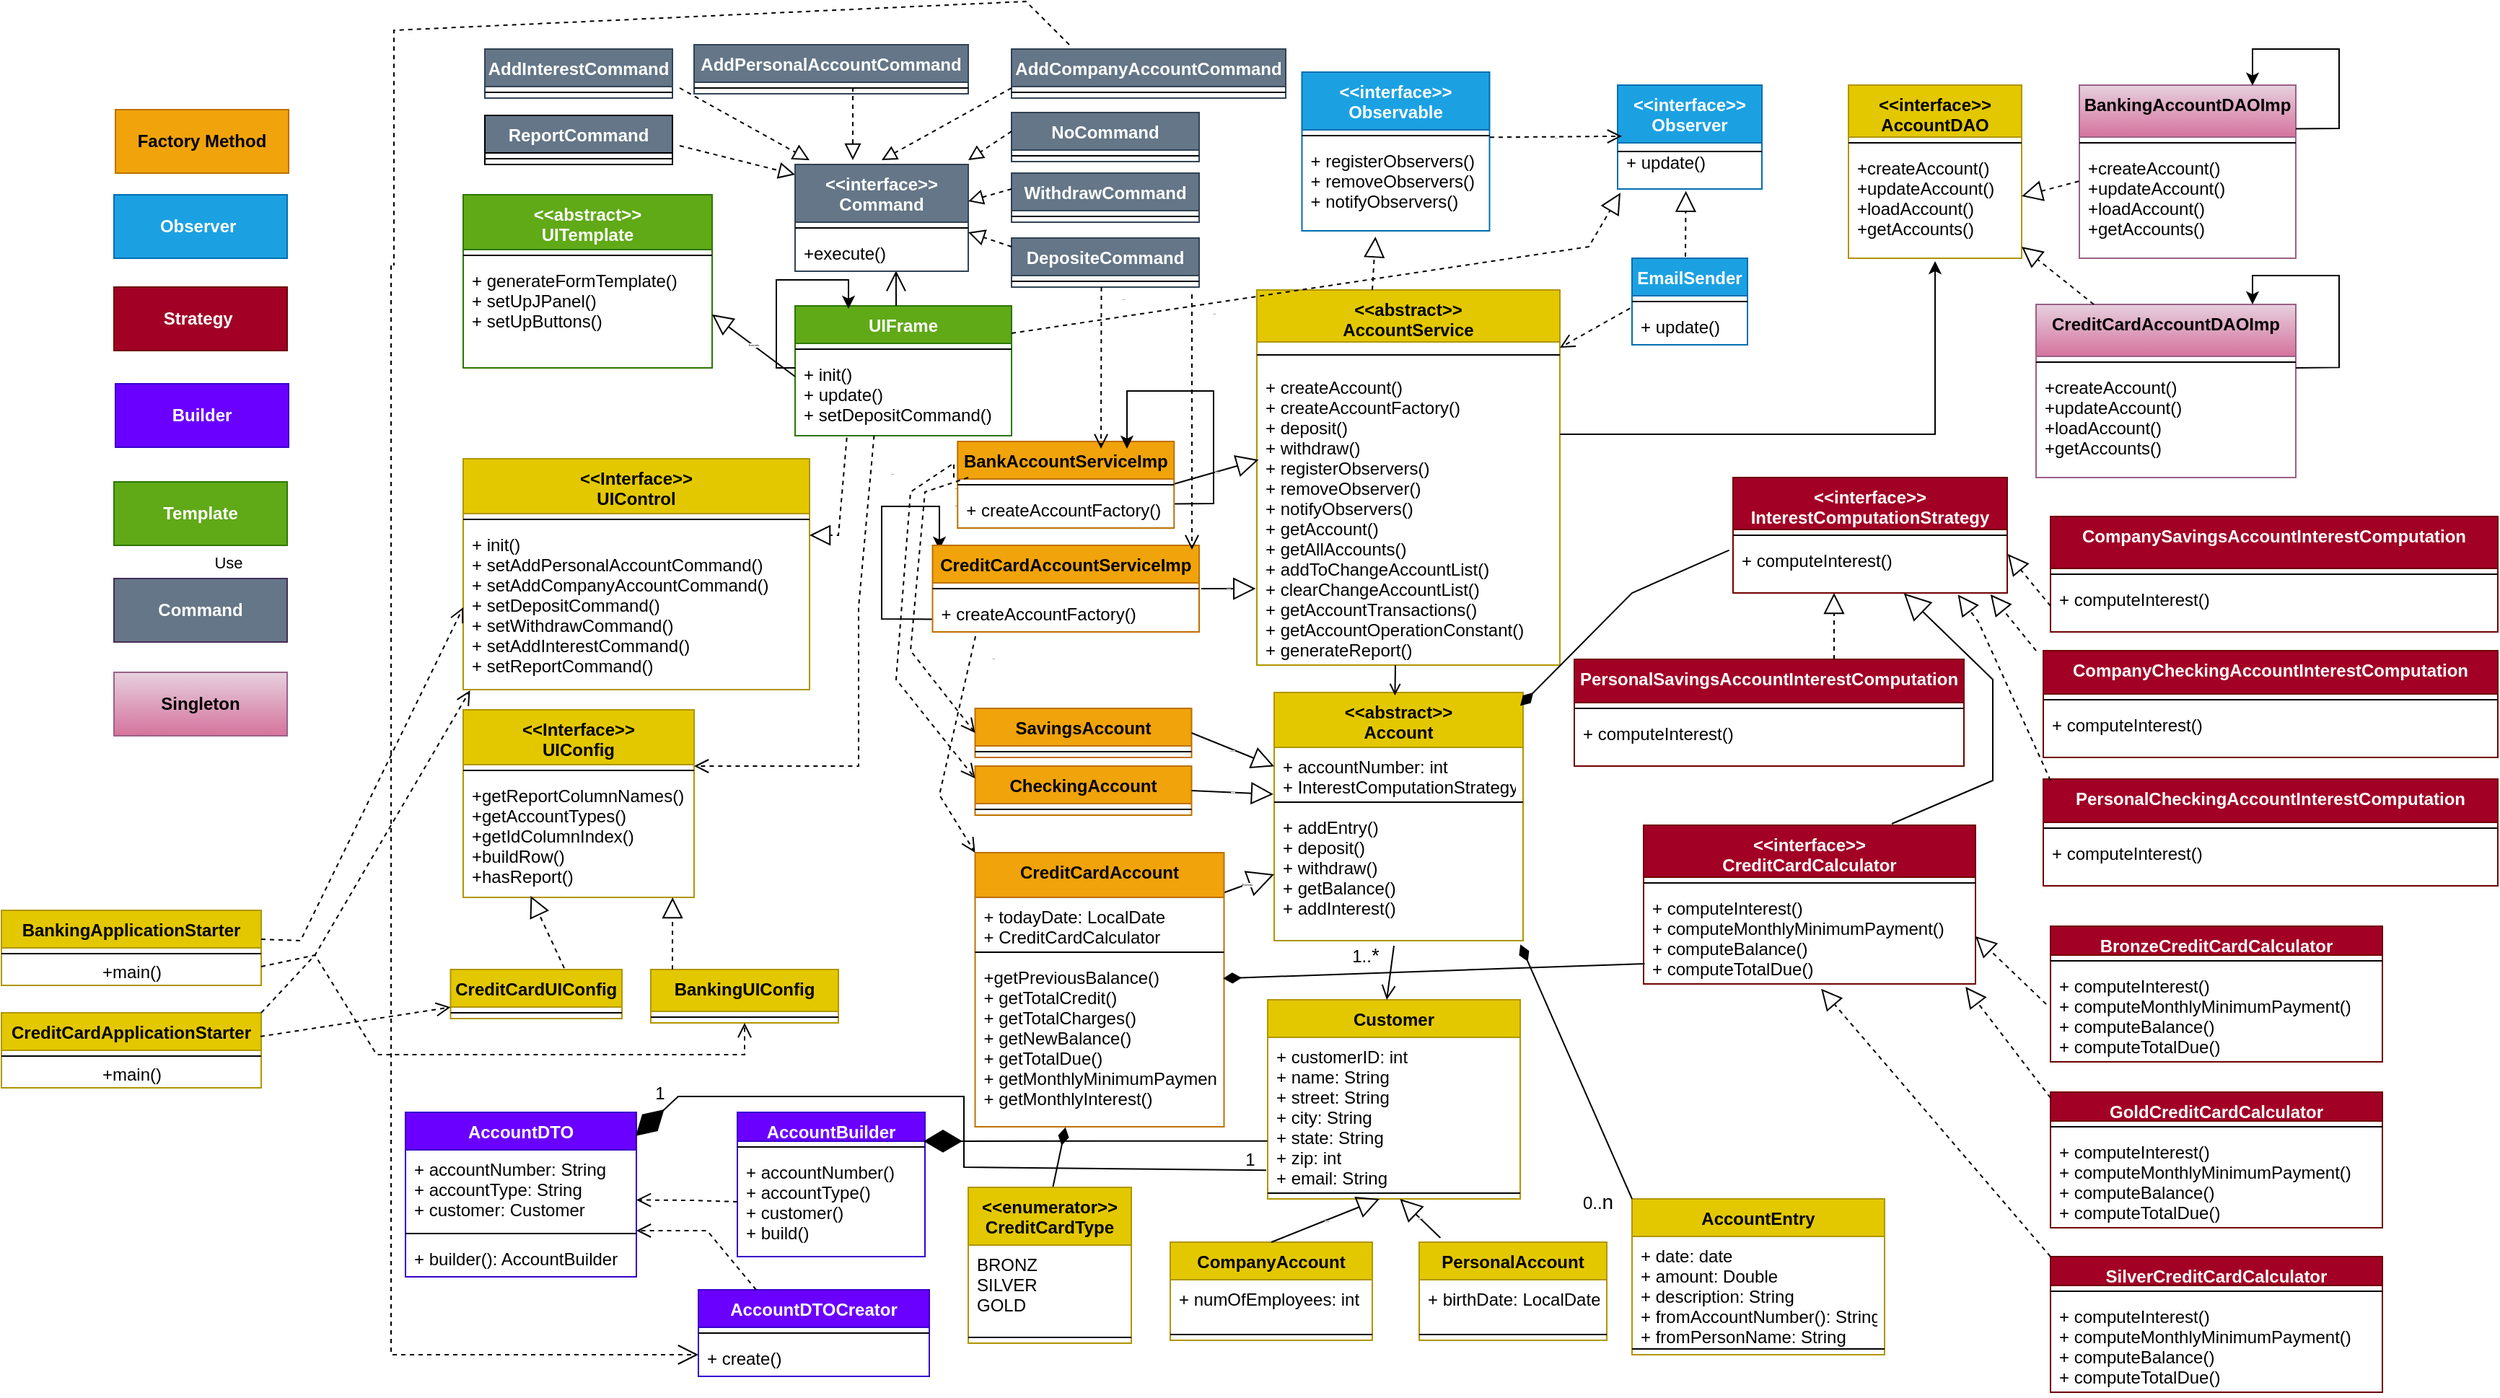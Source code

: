 <mxfile version="16.5.1" type="device"><diagram id="C5RBs43oDa-KdzZeNtuy" name="Page-1"><mxGraphModel dx="3560" dy="2696" grid="0" gridSize="10" guides="1" tooltips="1" connect="1" arrows="0" fold="1" page="1" pageScale="1" pageWidth="1169" pageHeight="1654" math="0" shadow="0"><root><object label="" id="WIyWlLk6GJQsqaUBKTNV-0"><mxCell/></object><mxCell id="WIyWlLk6GJQsqaUBKTNV-1" parent="WIyWlLk6GJQsqaUBKTNV-0"/><mxCell id="riuM9L3UaqTMwJOmy4PI-16" value="UIFrame" style="swimlane;fontStyle=1;align=center;verticalAlign=top;childLayout=stackLayout;horizontal=1;startSize=26;horizontalStack=0;resizeParent=1;resizeParentMax=0;resizeLast=0;collapsible=0;marginBottom=0;fillColor=#60a917;strokeColor=#2D7600;swimlaneFillColor=none;swimlaneLine=1;connectable=0;allowArrows=1;fontColor=#ffffff;" parent="WIyWlLk6GJQsqaUBKTNV-1" vertex="1"><mxGeometry x="290" y="201" width="150" height="90" as="geometry"/></mxCell><mxCell id="riuM9L3UaqTMwJOmy4PI-27" value="" style="endArrow=open;endFill=1;endSize=12;html=1;rounded=0;entryX=0.583;entryY=0.985;entryDx=0;entryDy=0;entryPerimeter=0;" parent="riuM9L3UaqTMwJOmy4PI-16" target="riuM9L3UaqTMwJOmy4PI-25" edge="1"><mxGeometry width="160" relative="1" as="geometry"><mxPoint x="70" as="sourcePoint"/><mxPoint x="70" y="-33" as="targetPoint"/></mxGeometry></mxCell><mxCell id="riuM9L3UaqTMwJOmy4PI-18" value="" style="line;strokeWidth=1;fillColor=none;align=left;verticalAlign=middle;spacingTop=-1;spacingLeft=3;spacingRight=3;rotatable=0;labelPosition=right;points=[];portConstraint=eastwest;" parent="riuM9L3UaqTMwJOmy4PI-16" vertex="1"><mxGeometry y="26" width="150" height="8" as="geometry"/></mxCell><mxCell id="BabbIyGmarLODjFdqPOe-0" value="" style="endArrow=classic;html=1;rounded=0;exitX=0.001;exitY=0.16;exitDx=0;exitDy=0;exitPerimeter=0;" parent="riuM9L3UaqTMwJOmy4PI-16" source="riuM9L3UaqTMwJOmy4PI-19" edge="1"><mxGeometry width="50" height="50" relative="1" as="geometry"><mxPoint x="-16.92" y="98.158" as="sourcePoint"/><mxPoint x="37" y="2" as="targetPoint"/><Array as="points"><mxPoint x="-13" y="43"/><mxPoint x="-13" y="-3"/><mxPoint x="-13" y="-18"/><mxPoint x="37" y="-18"/></Array></mxGeometry></mxCell><mxCell id="riuM9L3UaqTMwJOmy4PI-19" value="+ init()&#10;+ update()&#10;+ setDepositCommand()" style="text;strokeColor=none;fillColor=none;align=left;verticalAlign=top;spacingLeft=4;spacingRight=4;overflow=hidden;rotatable=0;points=[[0,0.5],[1,0.5]];portConstraint=eastwest;" parent="riuM9L3UaqTMwJOmy4PI-16" vertex="1"><mxGeometry y="34" width="150" height="56" as="geometry"/></mxCell><mxCell id="riuM9L3UaqTMwJOmy4PI-23" value="&lt;&lt;interface&gt;&gt;&#10;Command" style="swimlane;fontStyle=1;align=center;verticalAlign=top;childLayout=stackLayout;horizontal=1;startSize=40;horizontalStack=0;resizeParent=1;resizeParentMax=0;resizeLast=0;collapsible=0;marginBottom=0;fillColor=#647687;strokeColor=#314354;swimlaneFillColor=none;swimlaneLine=1;connectable=0;allowArrows=1;fontColor=#ffffff;" parent="WIyWlLk6GJQsqaUBKTNV-1" vertex="1"><mxGeometry x="290" y="103" width="120" height="74" as="geometry"/></mxCell><mxCell id="riuM9L3UaqTMwJOmy4PI-24" value="" style="line;strokeWidth=1;fillColor=none;align=left;verticalAlign=middle;spacingTop=-1;spacingLeft=3;spacingRight=3;rotatable=0;labelPosition=right;points=[];portConstraint=eastwest;" parent="riuM9L3UaqTMwJOmy4PI-23" vertex="1"><mxGeometry y="40" width="120" height="8" as="geometry"/></mxCell><mxCell id="riuM9L3UaqTMwJOmy4PI-25" value="+execute()" style="text;strokeColor=none;fillColor=none;align=left;verticalAlign=top;spacingLeft=4;spacingRight=4;overflow=hidden;rotatable=0;points=[[0,0.5],[1,0.5]];portConstraint=eastwest;" parent="riuM9L3UaqTMwJOmy4PI-23" vertex="1"><mxGeometry y="48" width="120" height="26" as="geometry"/></mxCell><mxCell id="riuM9L3UaqTMwJOmy4PI-28" value="DepositeCommand" style="swimlane;fontStyle=1;align=center;verticalAlign=top;childLayout=stackLayout;horizontal=1;startSize=26;horizontalStack=0;resizeParent=1;resizeParentMax=0;resizeLast=0;collapsible=0;marginBottom=0;fillColor=#647687;strokeColor=#314354;swimlaneFillColor=none;swimlaneLine=1;connectable=0;allowArrows=1;fontColor=#ffffff;" parent="WIyWlLk6GJQsqaUBKTNV-1" vertex="1"><mxGeometry x="440" y="154" width="130" height="34" as="geometry"/></mxCell><mxCell id="riuM9L3UaqTMwJOmy4PI-29" value="" style="line;strokeWidth=1;fillColor=none;align=left;verticalAlign=middle;spacingTop=-1;spacingLeft=3;spacingRight=3;rotatable=0;labelPosition=right;points=[];portConstraint=eastwest;" parent="riuM9L3UaqTMwJOmy4PI-28" vertex="1"><mxGeometry y="26" width="130" height="8" as="geometry"/></mxCell><mxCell id="riuM9L3UaqTMwJOmy4PI-31" value="" style="endArrow=block;dashed=1;endFill=0;endSize=9;html=1;rounded=0;" parent="WIyWlLk6GJQsqaUBKTNV-1" edge="1"><mxGeometry width="160" relative="1" as="geometry"><mxPoint x="440" y="160" as="sourcePoint"/><mxPoint x="410" y="150" as="targetPoint"/><Array as="points"><mxPoint x="410" y="150"/></Array></mxGeometry></mxCell><mxCell id="riuM9L3UaqTMwJOmy4PI-32" value="WithdrawCommand" style="swimlane;fontStyle=1;align=center;verticalAlign=top;childLayout=stackLayout;horizontal=1;startSize=26;horizontalStack=0;resizeParent=1;resizeParentMax=0;resizeLast=0;collapsible=0;marginBottom=0;fillColor=#647687;strokeColor=#314354;swimlaneFillColor=none;swimlaneLine=1;connectable=0;allowArrows=1;fontColor=#ffffff;" parent="WIyWlLk6GJQsqaUBKTNV-1" vertex="1"><mxGeometry x="440" y="109" width="130" height="34" as="geometry"/></mxCell><mxCell id="riuM9L3UaqTMwJOmy4PI-33" value="" style="line;strokeWidth=1;fillColor=none;align=left;verticalAlign=middle;spacingTop=-1;spacingLeft=3;spacingRight=3;rotatable=0;labelPosition=right;points=[];portConstraint=eastwest;" parent="riuM9L3UaqTMwJOmy4PI-32" vertex="1"><mxGeometry y="26" width="130" height="8" as="geometry"/></mxCell><mxCell id="riuM9L3UaqTMwJOmy4PI-35" value="" style="endArrow=block;dashed=1;endFill=0;endSize=8;html=1;rounded=0;" parent="WIyWlLk6GJQsqaUBKTNV-1" edge="1"><mxGeometry width="160" relative="1" as="geometry"><mxPoint x="440" y="120" as="sourcePoint"/><mxPoint x="410" y="128.5" as="targetPoint"/><Array as="points"/></mxGeometry></mxCell><mxCell id="riuM9L3UaqTMwJOmy4PI-41" value="&lt;&lt;abstract&gt;&gt;&#10;AccountService" style="swimlane;fontStyle=1;align=center;verticalAlign=top;childLayout=stackLayout;horizontal=1;startSize=36;horizontalStack=0;resizeParent=1;resizeParentMax=0;resizeLast=0;collapsible=0;marginBottom=0;fillColor=#e3c800;strokeColor=#B09500;swimlaneFillColor=none;swimlaneLine=1;connectable=0;allowArrows=1;fontColor=#000000;" parent="WIyWlLk6GJQsqaUBKTNV-1" vertex="1"><mxGeometry x="610" y="190" width="210" height="260" as="geometry"/></mxCell><mxCell id="riuM9L3UaqTMwJOmy4PI-42" value="" style="line;strokeWidth=1;fillColor=none;align=left;verticalAlign=middle;spacingTop=-1;spacingLeft=3;spacingRight=3;rotatable=0;labelPosition=right;points=[];portConstraint=eastwest;" parent="riuM9L3UaqTMwJOmy4PI-41" vertex="1"><mxGeometry y="36" width="210" height="18" as="geometry"/></mxCell><mxCell id="riuM9L3UaqTMwJOmy4PI-43" value="+ createAccount()&#10;+ createAccountFactory()&#10;+ deposit()&#10;+ withdraw()&#10;+ registerObservers()&#10;+ removeObserver()&#10;+ notifyObservers()&#10;+ getAccount()&#10;+ getAllAccounts()&#10;+ addToChangeAccountList()&#10;+ clearChangeAccountList()&#10;+ getAccountTransactions()&#10;+ getAccountOperationConstant()&#10;+ generateReport()" style="text;strokeColor=none;fillColor=none;align=left;verticalAlign=top;spacingLeft=4;spacingRight=4;overflow=hidden;rotatable=0;points=[[0,0.5],[1,0.5]];portConstraint=eastwest;" parent="riuM9L3UaqTMwJOmy4PI-41" vertex="1"><mxGeometry y="54" width="210" height="206" as="geometry"/></mxCell><mxCell id="riuM9L3UaqTMwJOmy4PI-47" value="&lt;&lt;interface&gt;&gt;&#10;AccountDAO" style="swimlane;fontStyle=1;align=center;verticalAlign=top;childLayout=stackLayout;horizontal=1;startSize=36;horizontalStack=0;resizeParent=1;resizeParentMax=0;resizeLast=0;collapsible=0;marginBottom=0;fillColor=#e3c800;strokeColor=#B09500;swimlaneFillColor=none;swimlaneLine=1;connectable=0;allowArrows=1;fontColor=#000000;" parent="WIyWlLk6GJQsqaUBKTNV-1" vertex="1"><mxGeometry x="1020" y="48" width="120" height="120" as="geometry"/></mxCell><mxCell id="riuM9L3UaqTMwJOmy4PI-48" value="" style="line;strokeWidth=1;fillColor=none;align=left;verticalAlign=middle;spacingTop=-1;spacingLeft=3;spacingRight=3;rotatable=0;labelPosition=right;points=[];portConstraint=eastwest;" parent="riuM9L3UaqTMwJOmy4PI-47" vertex="1"><mxGeometry y="36" width="120" height="8" as="geometry"/></mxCell><mxCell id="riuM9L3UaqTMwJOmy4PI-49" value="+createAccount()&#10;+updateAccount()&#10;+loadAccount()&#10;+getAccounts()&#10;" style="text;strokeColor=none;fillColor=none;align=left;verticalAlign=top;spacingLeft=4;spacingRight=4;overflow=hidden;rotatable=0;points=[[0,0.5],[1,0.5]];portConstraint=eastwest;" parent="riuM9L3UaqTMwJOmy4PI-47" vertex="1"><mxGeometry y="44" width="120" height="76" as="geometry"/></mxCell><mxCell id="riuM9L3UaqTMwJOmy4PI-51" style="edgeStyle=orthogonalEdgeStyle;rounded=0;orthogonalLoop=1;jettySize=auto;html=1;" parent="WIyWlLk6GJQsqaUBKTNV-1" source="riuM9L3UaqTMwJOmy4PI-43" edge="1"><mxGeometry relative="1" as="geometry"><mxPoint x="1080" y="170" as="targetPoint"/><Array as="points"><mxPoint x="1080" y="290"/></Array></mxGeometry></mxCell><mxCell id="riuM9L3UaqTMwJOmy4PI-58" value="&lt;&lt;abstract&gt;&gt;&#10;Account" style="swimlane;fontStyle=1;align=center;verticalAlign=top;childLayout=stackLayout;horizontal=1;startSize=38;horizontalStack=0;resizeParent=1;resizeParentMax=0;resizeLast=0;collapsible=0;marginBottom=0;fillColor=#e3c800;strokeColor=#B09500;fontColor=#000000;" parent="WIyWlLk6GJQsqaUBKTNV-1" vertex="1"><mxGeometry x="622" y="469" width="172.5" height="172" as="geometry"/></mxCell><mxCell id="riuM9L3UaqTMwJOmy4PI-59" value="+ accountNumber: int&#10;+ InterestComputationStrategy" style="text;strokeColor=none;fillColor=none;align=left;verticalAlign=top;spacingLeft=4;spacingRight=4;overflow=hidden;rotatable=0;points=[[0,0.5],[1,0.5]];portConstraint=eastwest;" parent="riuM9L3UaqTMwJOmy4PI-58" vertex="1"><mxGeometry y="38" width="172.5" height="34" as="geometry"/></mxCell><mxCell id="riuM9L3UaqTMwJOmy4PI-60" value="" style="line;strokeWidth=1;fillColor=none;align=left;verticalAlign=middle;spacingTop=-1;spacingLeft=3;spacingRight=3;rotatable=0;labelPosition=right;points=[];portConstraint=eastwest;" parent="riuM9L3UaqTMwJOmy4PI-58" vertex="1"><mxGeometry y="72" width="172.5" height="8" as="geometry"/></mxCell><mxCell id="riuM9L3UaqTMwJOmy4PI-61" value="+ addEntry()&#10;+ deposit()&#10;+ withdraw()&#10;+ getBalance()&#10;+ addInterest()" style="text;strokeColor=none;fillColor=none;align=left;verticalAlign=top;spacingLeft=4;spacingRight=4;overflow=hidden;rotatable=0;points=[[0,0.5],[1,0.5]];portConstraint=eastwest;" parent="riuM9L3UaqTMwJOmy4PI-58" vertex="1"><mxGeometry y="80" width="172.5" height="92" as="geometry"/></mxCell><mxCell id="riuM9L3UaqTMwJOmy4PI-62" value="" style="endArrow=open;endFill=1;endSize=6;html=1;rounded=0;" parent="WIyWlLk6GJQsqaUBKTNV-1" edge="1"><mxGeometry width="160" relative="1" as="geometry"><mxPoint x="706" y="450" as="sourcePoint"/><mxPoint x="705.706" y="471.03" as="targetPoint"/><Array as="points"/></mxGeometry></mxCell><mxCell id="riuM9L3UaqTMwJOmy4PI-63" value="AccountEntry" style="swimlane;fontStyle=1;align=center;verticalAlign=top;childLayout=stackLayout;horizontal=1;startSize=26;horizontalStack=0;resizeParent=1;resizeParentMax=0;resizeLast=0;collapsible=0;marginBottom=0;fillColor=#e3c800;strokeColor=#B09500;fontColor=#000000;" parent="WIyWlLk6GJQsqaUBKTNV-1" vertex="1"><mxGeometry x="870" y="820" width="175" height="108" as="geometry"/></mxCell><mxCell id="riuM9L3UaqTMwJOmy4PI-64" value="+ date: date&#10;+ amount: Double&#10;+ description: String&#10;+ fromAccountNumber(): String&#10;+ fromPersonName: String&#10;" style="text;strokeColor=none;fillColor=none;align=left;verticalAlign=top;spacingLeft=4;spacingRight=4;overflow=hidden;rotatable=0;points=[[0,0.5],[1,0.5]];portConstraint=eastwest;" parent="riuM9L3UaqTMwJOmy4PI-63" vertex="1"><mxGeometry y="26" width="175" height="74" as="geometry"/></mxCell><mxCell id="riuM9L3UaqTMwJOmy4PI-65" value="" style="line;strokeWidth=1;fillColor=none;align=left;verticalAlign=middle;spacingTop=-1;spacingLeft=3;spacingRight=3;rotatable=0;labelPosition=right;points=[];portConstraint=eastwest;" parent="riuM9L3UaqTMwJOmy4PI-63" vertex="1"><mxGeometry y="100" width="175" height="8" as="geometry"/></mxCell><mxCell id="riuM9L3UaqTMwJOmy4PI-72" value="&lt;&lt;interface&gt;&gt;&#10;Observable" style="swimlane;fontStyle=1;align=center;verticalAlign=top;childLayout=stackLayout;horizontal=1;startSize=40;horizontalStack=0;resizeParent=1;resizeParentMax=0;resizeLast=0;collapsible=0;marginBottom=0;fillColor=#1ba1e2;strokeColor=#006EAF;swimlaneFillColor=none;swimlaneLine=1;connectable=0;allowArrows=1;fontColor=#ffffff;" parent="WIyWlLk6GJQsqaUBKTNV-1" vertex="1"><mxGeometry x="641.25" y="39" width="130" height="110" as="geometry"/></mxCell><mxCell id="riuM9L3UaqTMwJOmy4PI-73" value="" style="line;strokeWidth=1;fillColor=none;align=left;verticalAlign=middle;spacingTop=-1;spacingLeft=3;spacingRight=3;rotatable=0;labelPosition=right;points=[];portConstraint=eastwest;" parent="riuM9L3UaqTMwJOmy4PI-72" vertex="1"><mxGeometry y="40" width="130" height="8" as="geometry"/></mxCell><mxCell id="riuM9L3UaqTMwJOmy4PI-74" value="+ registerObservers()&#10;+ removeObservers()&#10;+ notifyObservers()" style="text;strokeColor=none;fillColor=none;align=left;verticalAlign=top;spacingLeft=4;spacingRight=4;overflow=hidden;rotatable=0;points=[[0,0.5],[1,0.5]];portConstraint=eastwest;" parent="riuM9L3UaqTMwJOmy4PI-72" vertex="1"><mxGeometry y="48" width="130" height="62" as="geometry"/></mxCell><mxCell id="riuM9L3UaqTMwJOmy4PI-75" value="" style="endArrow=block;dashed=1;endFill=0;endSize=12;html=1;rounded=0;entryX=0.392;entryY=1.065;entryDx=0;entryDy=0;entryPerimeter=0;" parent="WIyWlLk6GJQsqaUBKTNV-1" target="riuM9L3UaqTMwJOmy4PI-74" edge="1"><mxGeometry width="160" relative="1" as="geometry"><mxPoint x="690" y="190" as="sourcePoint"/><mxPoint x="610" y="169" as="targetPoint"/><Array as="points"/></mxGeometry></mxCell><mxCell id="riuM9L3UaqTMwJOmy4PI-76" value="&lt;&lt;interface&gt;&gt;&#10;Observer" style="swimlane;fontStyle=1;align=center;verticalAlign=top;childLayout=stackLayout;horizontal=1;startSize=40;horizontalStack=0;resizeParent=1;resizeParentMax=0;resizeLast=0;collapsible=0;marginBottom=0;fillColor=#1ba1e2;strokeColor=#006EAF;swimlaneFillColor=none;swimlaneLine=1;connectable=0;allowArrows=1;fontColor=#ffffff;" parent="WIyWlLk6GJQsqaUBKTNV-1" vertex="1"><mxGeometry x="860" y="48" width="100" height="72" as="geometry"/></mxCell><mxCell id="riuM9L3UaqTMwJOmy4PI-78" value="+ update()" style="text;strokeColor=none;fillColor=none;align=left;verticalAlign=top;spacingLeft=4;spacingRight=4;overflow=hidden;rotatable=0;points=[[0,0.5],[1,0.5]];portConstraint=eastwest;" parent="riuM9L3UaqTMwJOmy4PI-76" vertex="1"><mxGeometry y="40" width="100" height="32" as="geometry"/></mxCell><mxCell id="riuM9L3UaqTMwJOmy4PI-80" value="EmailSender" style="swimlane;fontStyle=1;align=center;verticalAlign=top;childLayout=stackLayout;horizontal=1;startSize=26;horizontalStack=0;resizeParent=1;resizeParentMax=0;resizeLast=0;collapsible=0;marginBottom=0;fillColor=#1ba1e2;strokeColor=#006EAF;swimlaneFillColor=none;swimlaneLine=1;connectable=0;allowArrows=1;fontColor=#ffffff;" parent="WIyWlLk6GJQsqaUBKTNV-1" vertex="1"><mxGeometry x="870" y="168" width="80" height="60" as="geometry"/></mxCell><mxCell id="riuM9L3UaqTMwJOmy4PI-81" value="" style="line;strokeWidth=1;fillColor=none;align=left;verticalAlign=middle;spacingTop=-1;spacingLeft=3;spacingRight=3;rotatable=0;labelPosition=right;points=[];portConstraint=eastwest;" parent="riuM9L3UaqTMwJOmy4PI-80" vertex="1"><mxGeometry y="26" width="80" height="8" as="geometry"/></mxCell><mxCell id="riuM9L3UaqTMwJOmy4PI-82" value="+ update()&#10;" style="text;strokeColor=none;fillColor=none;align=left;verticalAlign=top;spacingLeft=4;spacingRight=4;overflow=hidden;rotatable=0;points=[[0,0.5],[1,0.5]];portConstraint=eastwest;" parent="riuM9L3UaqTMwJOmy4PI-80" vertex="1"><mxGeometry y="34" width="80" height="26" as="geometry"/></mxCell><mxCell id="riuM9L3UaqTMwJOmy4PI-85" value="Use" style="endArrow=open;endSize=8;dashed=1;html=1;rounded=0;exitX=-0.017;exitY=0.026;exitDx=0;exitDy=0;exitPerimeter=0;fontSize=1;" parent="WIyWlLk6GJQsqaUBKTNV-1" source="riuM9L3UaqTMwJOmy4PI-82" edge="1"><mxGeometry width="160" relative="1" as="geometry"><mxPoint x="819" y="240" as="sourcePoint"/><mxPoint x="820" y="230" as="targetPoint"/><Array as="points"/></mxGeometry></mxCell><mxCell id="riuM9L3UaqTMwJOmy4PI-91" value="Customer" style="swimlane;fontStyle=1;align=center;verticalAlign=top;childLayout=stackLayout;horizontal=1;startSize=26;horizontalStack=0;resizeParent=1;resizeParentMax=0;resizeLast=0;collapsible=0;marginBottom=0;fillColor=#e3c800;strokeColor=#B09500;fontColor=#000000;" parent="WIyWlLk6GJQsqaUBKTNV-1" vertex="1"><mxGeometry x="617.5" y="682" width="175" height="138" as="geometry"/></mxCell><mxCell id="riuM9L3UaqTMwJOmy4PI-92" value="+ customerID: int&#10;+ name: String&#10;+ street: String&#10;+ city: String&#10;+ state: String&#10;+ zip: int&#10;+ email: String&#10;" style="text;strokeColor=none;fillColor=none;align=left;verticalAlign=top;spacingLeft=4;spacingRight=4;overflow=hidden;rotatable=0;points=[[0,0.5],[1,0.5]];portConstraint=eastwest;" parent="riuM9L3UaqTMwJOmy4PI-91" vertex="1"><mxGeometry y="26" width="175" height="104" as="geometry"/></mxCell><mxCell id="riuM9L3UaqTMwJOmy4PI-93" value="" style="line;strokeWidth=1;fillColor=none;align=left;verticalAlign=middle;spacingTop=-1;spacingLeft=3;spacingRight=3;rotatable=0;labelPosition=right;points=[];portConstraint=eastwest;" parent="riuM9L3UaqTMwJOmy4PI-91" vertex="1"><mxGeometry y="130" width="175" height="8" as="geometry"/></mxCell><mxCell id="riuM9L3UaqTMwJOmy4PI-98" value="1..&lt;font style=&quot;font-size: 14px&quot;&gt;*&lt;/font&gt;" style="text;html=1;align=center;verticalAlign=middle;resizable=0;points=[];autosize=1;strokeColor=none;fillColor=none;fontSize=12;" parent="WIyWlLk6GJQsqaUBKTNV-1" vertex="1"><mxGeometry x="670" y="641" width="30" height="20" as="geometry"/></mxCell><mxCell id="riuM9L3UaqTMwJOmy4PI-102" value="AddInterestCommand" style="swimlane;fontStyle=1;align=center;verticalAlign=top;childLayout=stackLayout;horizontal=1;startSize=26;horizontalStack=0;resizeParent=1;resizeParentMax=0;resizeLast=0;collapsible=0;marginBottom=0;fillColor=#647687;strokeColor=#314354;swimlaneFillColor=none;swimlaneLine=1;connectable=0;allowArrows=1;fontColor=#ffffff;" parent="WIyWlLk6GJQsqaUBKTNV-1" vertex="1"><mxGeometry x="75" y="23" width="130" height="34" as="geometry"/></mxCell><mxCell id="riuM9L3UaqTMwJOmy4PI-103" value="" style="line;strokeWidth=1;fillColor=none;align=left;verticalAlign=middle;spacingTop=-1;spacingLeft=3;spacingRight=3;rotatable=0;labelPosition=right;points=[];portConstraint=eastwest;" parent="riuM9L3UaqTMwJOmy4PI-102" vertex="1"><mxGeometry y="26" width="130" height="8" as="geometry"/></mxCell><mxCell id="riuM9L3UaqTMwJOmy4PI-104" value="AddPersonalAccountCommand" style="swimlane;fontStyle=1;align=center;verticalAlign=top;childLayout=stackLayout;horizontal=1;startSize=26;horizontalStack=0;resizeParent=1;resizeParentMax=0;resizeLast=0;collapsible=0;marginBottom=0;fillColor=#647687;strokeColor=#314354;swimlaneFillColor=none;swimlaneLine=1;connectable=0;allowArrows=1;fontColor=#ffffff;" parent="WIyWlLk6GJQsqaUBKTNV-1" vertex="1"><mxGeometry x="220" y="20" width="190" height="34" as="geometry"/></mxCell><mxCell id="riuM9L3UaqTMwJOmy4PI-110" value="" style="endArrow=block;dashed=1;endFill=0;endSize=9;html=1;rounded=0;fontSize=13;strokeColor=default;" parent="riuM9L3UaqTMwJOmy4PI-104" edge="1"><mxGeometry width="160" relative="1" as="geometry"><mxPoint x="110" y="29.5" as="sourcePoint"/><mxPoint x="110" y="80" as="targetPoint"/></mxGeometry></mxCell><mxCell id="riuM9L3UaqTMwJOmy4PI-105" value="" style="line;strokeWidth=1;fillColor=none;align=left;verticalAlign=middle;spacingTop=-1;spacingLeft=3;spacingRight=3;rotatable=0;labelPosition=right;points=[];portConstraint=eastwest;" parent="riuM9L3UaqTMwJOmy4PI-104" vertex="1"><mxGeometry y="26" width="190" height="8" as="geometry"/></mxCell><mxCell id="riuM9L3UaqTMwJOmy4PI-106" value="NoCommand" style="swimlane;fontStyle=1;align=center;verticalAlign=top;childLayout=stackLayout;horizontal=1;startSize=26;horizontalStack=0;resizeParent=1;resizeParentMax=0;resizeLast=0;collapsible=0;marginBottom=0;fillColor=#647687;strokeColor=#314354;swimlaneFillColor=none;swimlaneLine=1;connectable=0;allowArrows=1;fontColor=#ffffff;" parent="WIyWlLk6GJQsqaUBKTNV-1" vertex="1"><mxGeometry x="440" y="67" width="130" height="34" as="geometry"/></mxCell><mxCell id="riuM9L3UaqTMwJOmy4PI-107" value="" style="line;strokeWidth=1;fillColor=none;align=left;verticalAlign=middle;spacingTop=-1;spacingLeft=3;spacingRight=3;rotatable=0;labelPosition=right;points=[];portConstraint=eastwest;" parent="riuM9L3UaqTMwJOmy4PI-106" vertex="1"><mxGeometry y="26" width="130" height="8" as="geometry"/></mxCell><mxCell id="riuM9L3UaqTMwJOmy4PI-108" value="AddCompanyAccountCommand" style="swimlane;fontStyle=1;align=center;verticalAlign=top;childLayout=stackLayout;horizontal=1;startSize=26;horizontalStack=0;resizeParent=1;resizeParentMax=0;resizeLast=0;collapsible=0;marginBottom=0;fillColor=#647687;strokeColor=#314354;swimlaneFillColor=none;swimlaneLine=1;connectable=0;allowArrows=1;fontColor=#ffffff;" parent="WIyWlLk6GJQsqaUBKTNV-1" vertex="1"><mxGeometry x="440" y="23" width="190" height="34" as="geometry"/></mxCell><mxCell id="riuM9L3UaqTMwJOmy4PI-109" value="" style="line;strokeWidth=1;fillColor=none;align=left;verticalAlign=middle;spacingTop=-1;spacingLeft=3;spacingRight=3;rotatable=0;labelPosition=right;points=[];portConstraint=eastwest;" parent="riuM9L3UaqTMwJOmy4PI-108" vertex="1"><mxGeometry y="26" width="190" height="8" as="geometry"/></mxCell><mxCell id="riuM9L3UaqTMwJOmy4PI-111" value="" style="endArrow=block;dashed=1;endFill=0;endSize=8;html=1;rounded=0;fontSize=13;strokeColor=default;" parent="WIyWlLk6GJQsqaUBKTNV-1" edge="1"><mxGeometry width="160" relative="1" as="geometry"><mxPoint x="440" y="50" as="sourcePoint"/><mxPoint x="350" y="100" as="targetPoint"/></mxGeometry></mxCell><mxCell id="riuM9L3UaqTMwJOmy4PI-112" value="" style="endArrow=block;dashed=1;endFill=0;endSize=8;html=1;rounded=0;fontSize=13;strokeColor=default;" parent="WIyWlLk6GJQsqaUBKTNV-1" edge="1"><mxGeometry width="160" relative="1" as="geometry"><mxPoint x="440" y="80" as="sourcePoint"/><mxPoint x="410" y="100" as="targetPoint"/></mxGeometry></mxCell><mxCell id="riuM9L3UaqTMwJOmy4PI-113" value="" style="endArrow=block;dashed=1;endFill=0;endSize=9;html=1;rounded=0;fontSize=13;strokeColor=default;" parent="WIyWlLk6GJQsqaUBKTNV-1" edge="1"><mxGeometry width="160" relative="1" as="geometry"><mxPoint x="210" y="50" as="sourcePoint"/><mxPoint x="300" y="100" as="targetPoint"/></mxGeometry></mxCell><mxCell id="riuM9L3UaqTMwJOmy4PI-116" value="" style="endArrow=block;dashed=1;endFill=0;endSize=12;html=1;rounded=0;fontSize=13;strokeColor=default;entryX=0.413;entryY=1.135;entryDx=0;entryDy=0;entryPerimeter=0;" parent="WIyWlLk6GJQsqaUBKTNV-1" edge="1"><mxGeometry width="160" relative="1" as="geometry"><mxPoint x="907" y="167" as="sourcePoint"/><mxPoint x="907.3" y="121.32" as="targetPoint"/></mxGeometry></mxCell><mxCell id="riuM9L3UaqTMwJOmy4PI-118" value="CompanyAccount" style="swimlane;fontStyle=1;align=center;verticalAlign=top;childLayout=stackLayout;horizontal=1;startSize=26;horizontalStack=0;resizeParent=1;resizeParentMax=0;resizeLast=0;collapsible=0;marginBottom=0;fillColor=#e3c800;strokeColor=#B09500;fontColor=#000000;" parent="WIyWlLk6GJQsqaUBKTNV-1" vertex="1"><mxGeometry x="550" y="850" width="140" height="68" as="geometry"/></mxCell><mxCell id="riuM9L3UaqTMwJOmy4PI-119" value="+ numOfEmployees: int" style="text;strokeColor=none;fillColor=none;align=left;verticalAlign=top;spacingLeft=4;spacingRight=4;overflow=hidden;rotatable=0;points=[[0,0.5],[1,0.5]];portConstraint=eastwest;" parent="riuM9L3UaqTMwJOmy4PI-118" vertex="1"><mxGeometry y="26" width="140" height="34" as="geometry"/></mxCell><mxCell id="riuM9L3UaqTMwJOmy4PI-120" value="" style="line;strokeWidth=1;fillColor=none;align=left;verticalAlign=middle;spacingTop=-1;spacingLeft=3;spacingRight=3;rotatable=0;labelPosition=right;points=[];portConstraint=eastwest;" parent="riuM9L3UaqTMwJOmy4PI-118" vertex="1"><mxGeometry y="60" width="140" height="8" as="geometry"/></mxCell><mxCell id="riuM9L3UaqTMwJOmy4PI-121" value="PersonalAccount" style="swimlane;fontStyle=1;align=center;verticalAlign=top;childLayout=stackLayout;horizontal=1;startSize=26;horizontalStack=0;resizeParent=1;resizeParentMax=0;resizeLast=0;collapsible=0;marginBottom=0;fillColor=#e3c800;strokeColor=#B09500;fontColor=#000000;" parent="WIyWlLk6GJQsqaUBKTNV-1" vertex="1"><mxGeometry x="722.5" y="850" width="130" height="68" as="geometry"/></mxCell><mxCell id="riuM9L3UaqTMwJOmy4PI-122" value="+ birthDate: LocalDate" style="text;strokeColor=none;fillColor=none;align=left;verticalAlign=top;spacingLeft=4;spacingRight=4;overflow=hidden;rotatable=0;points=[[0,0.5],[1,0.5]];portConstraint=eastwest;" parent="riuM9L3UaqTMwJOmy4PI-121" vertex="1"><mxGeometry y="26" width="130" height="34" as="geometry"/></mxCell><mxCell id="riuM9L3UaqTMwJOmy4PI-123" value="" style="line;strokeWidth=1;fillColor=none;align=left;verticalAlign=middle;spacingTop=-1;spacingLeft=3;spacingRight=3;rotatable=0;labelPosition=right;points=[];portConstraint=eastwest;" parent="riuM9L3UaqTMwJOmy4PI-121" vertex="1"><mxGeometry y="60" width="130" height="8" as="geometry"/></mxCell><mxCell id="riuM9L3UaqTMwJOmy4PI-124" value="Extends" style="endArrow=block;endSize=13;endFill=0;html=1;rounded=0;labelBackgroundColor=default;fontFamily=Helvetica;fontSize=1;fontColor=default;strokeColor=default;shape=connector;exitX=0.5;exitY=0;exitDx=0;exitDy=0;" parent="WIyWlLk6GJQsqaUBKTNV-1" source="riuM9L3UaqTMwJOmy4PI-118" target="riuM9L3UaqTMwJOmy4PI-93" edge="1"><mxGeometry width="160" relative="1" as="geometry"><mxPoint x="700" y="910" as="sourcePoint"/><mxPoint x="860" y="920" as="targetPoint"/><Array as="points"/></mxGeometry></mxCell><mxCell id="riuM9L3UaqTMwJOmy4PI-125" value="Extends" style="endArrow=block;endSize=13;endFill=0;html=1;rounded=0;labelBackgroundColor=default;fontFamily=Helvetica;fontSize=1;fontColor=default;strokeColor=default;shape=connector;exitX=0.113;exitY=-0.044;exitDx=0;exitDy=0;exitPerimeter=0;" parent="WIyWlLk6GJQsqaUBKTNV-1" source="riuM9L3UaqTMwJOmy4PI-121" target="riuM9L3UaqTMwJOmy4PI-93" edge="1"><mxGeometry width="160" relative="1" as="geometry"><mxPoint x="795" y="910" as="sourcePoint"/><mxPoint x="955" y="910" as="targetPoint"/></mxGeometry></mxCell><mxCell id="riuM9L3UaqTMwJOmy4PI-126" value="SavingsAccount" style="swimlane;fontStyle=1;align=center;verticalAlign=top;childLayout=stackLayout;horizontal=1;startSize=26;horizontalStack=0;resizeParent=1;resizeParentMax=0;resizeLast=0;collapsible=0;marginBottom=0;fillColor=#f0a30a;strokeColor=#BD7000;fontColor=#000000;" parent="WIyWlLk6GJQsqaUBKTNV-1" vertex="1"><mxGeometry x="414.75" y="480" width="150" height="34" as="geometry"/></mxCell><mxCell id="riuM9L3UaqTMwJOmy4PI-128" value="" style="line;strokeWidth=1;fillColor=none;align=left;verticalAlign=middle;spacingTop=-1;spacingLeft=3;spacingRight=3;rotatable=0;labelPosition=right;points=[];portConstraint=eastwest;" parent="riuM9L3UaqTMwJOmy4PI-126" vertex="1"><mxGeometry y="26" width="150" height="8" as="geometry"/></mxCell><mxCell id="riuM9L3UaqTMwJOmy4PI-129" value="CheckingAccount" style="swimlane;fontStyle=1;align=center;verticalAlign=top;childLayout=stackLayout;horizontal=1;startSize=26;horizontalStack=0;resizeParent=1;resizeParentMax=0;resizeLast=0;collapsible=0;marginBottom=0;fillColor=#f0a30a;strokeColor=#BD7000;fontColor=#000000;" parent="WIyWlLk6GJQsqaUBKTNV-1" vertex="1"><mxGeometry x="414.75" y="520" width="150" height="34" as="geometry"/></mxCell><mxCell id="riuM9L3UaqTMwJOmy4PI-130" value="" style="line;strokeWidth=1;fillColor=none;align=left;verticalAlign=middle;spacingTop=-1;spacingLeft=3;spacingRight=3;rotatable=0;labelPosition=right;points=[];portConstraint=eastwest;" parent="riuM9L3UaqTMwJOmy4PI-129" vertex="1"><mxGeometry y="26" width="150" height="8" as="geometry"/></mxCell><mxCell id="riuM9L3UaqTMwJOmy4PI-133" value="Extends" style="endArrow=block;endSize=13;endFill=0;html=1;rounded=0;labelBackgroundColor=default;fontFamily=Helvetica;fontSize=1;fontColor=default;strokeColor=default;shape=connector;exitX=1;exitY=0.5;exitDx=0;exitDy=0;entryX=-0.003;entryY=0.956;entryDx=0;entryDy=0;entryPerimeter=0;" parent="WIyWlLk6GJQsqaUBKTNV-1" source="riuM9L3UaqTMwJOmy4PI-129" target="riuM9L3UaqTMwJOmy4PI-59" edge="1"><mxGeometry width="160" relative="1" as="geometry"><mxPoint x="612.5" y="850" as="sourcePoint"/><mxPoint x="670" y="810" as="targetPoint"/><Array as="points"/></mxGeometry></mxCell><mxCell id="riuM9L3UaqTMwJOmy4PI-134" value="Extends" style="endArrow=block;endSize=13;endFill=0;html=1;rounded=0;labelBackgroundColor=default;fontFamily=Helvetica;fontSize=1;fontColor=default;strokeColor=default;shape=connector;exitX=1;exitY=0.5;exitDx=0;exitDy=0;" parent="WIyWlLk6GJQsqaUBKTNV-1" source="riuM9L3UaqTMwJOmy4PI-126" target="riuM9L3UaqTMwJOmy4PI-58" edge="1"><mxGeometry width="160" relative="1" as="geometry"><mxPoint x="560" y="535" as="sourcePoint"/><mxPoint x="620.345" y="550.656" as="targetPoint"/><Array as="points"/></mxGeometry></mxCell><mxCell id="riuM9L3UaqTMwJOmy4PI-139" value="Extends" style="endArrow=block;endSize=13;endFill=0;html=1;rounded=0;labelBackgroundColor=default;fontFamily=Helvetica;fontSize=1;fontColor=default;strokeColor=default;shape=connector;entryX=0.002;entryY=-0.127;entryDx=0;entryDy=0;entryPerimeter=0;exitX=0.996;exitY=0.457;exitDx=0;exitDy=0;exitPerimeter=0;" parent="WIyWlLk6GJQsqaUBKTNV-1" source="riuM9L3UaqTMwJOmy4PI-144" edge="1"><mxGeometry width="160" relative="1" as="geometry"><mxPoint x="550" y="310" as="sourcePoint"/><mxPoint x="611.175" y="307.682" as="targetPoint"/><Array as="points"/></mxGeometry></mxCell><mxCell id="riuM9L3UaqTMwJOmy4PI-142" value="Extends" style="endArrow=block;endSize=13;endFill=0;html=1;rounded=0;labelBackgroundColor=default;fontFamily=Helvetica;fontSize=1;fontColor=default;strokeColor=default;shape=connector;exitX=1.008;exitY=0.502;exitDx=0;exitDy=0;entryX=-0.004;entryY=0.643;entryDx=0;entryDy=0;entryPerimeter=0;exitPerimeter=0;" parent="WIyWlLk6GJQsqaUBKTNV-1" source="riuM9L3UaqTMwJOmy4PI-147" edge="1"><mxGeometry width="160" relative="1" as="geometry"><mxPoint x="564.65" y="396" as="sourcePoint"/><mxPoint x="609.16" y="397.028" as="targetPoint"/><Array as="points"/></mxGeometry></mxCell><mxCell id="riuM9L3UaqTMwJOmy4PI-143" value="BankAccountServiceImp" style="swimlane;fontStyle=1;align=center;verticalAlign=top;childLayout=stackLayout;horizontal=1;startSize=26;horizontalStack=0;resizeParent=1;resizeParentMax=0;resizeLast=0;collapsible=0;marginBottom=0;fillColor=#f0a30a;strokeColor=#BD7000;swimlaneFillColor=none;swimlaneLine=1;connectable=0;allowArrows=1;fontColor=#000000;" parent="WIyWlLk6GJQsqaUBKTNV-1" vertex="1"><mxGeometry x="402.63" y="295" width="150" height="60" as="geometry"/></mxCell><mxCell id="riuM9L3UaqTMwJOmy4PI-144" value="" style="line;strokeWidth=1;fillColor=none;align=left;verticalAlign=middle;spacingTop=-1;spacingLeft=3;spacingRight=3;rotatable=0;labelPosition=right;points=[];portConstraint=eastwest;" parent="riuM9L3UaqTMwJOmy4PI-143" vertex="1"><mxGeometry y="26" width="150" height="8" as="geometry"/></mxCell><mxCell id="Gn9hNaSxvpgWRg-Z0xwn-1" value="" style="endArrow=classic;html=1;rounded=0;exitX=0;exitY=0.663;exitDx=0;exitDy=0;exitPerimeter=0;" parent="riuM9L3UaqTMwJOmy4PI-143" source="riuM9L3UaqTMwJOmy4PI-148" edge="1"><mxGeometry width="50" height="50" relative="1" as="geometry"><mxPoint x="20.45" y="123.308" as="sourcePoint"/><mxPoint x="-12.63" y="75" as="targetPoint"/><Array as="points"><mxPoint x="-52.63" y="123"/><mxPoint x="-52.63" y="45"/><mxPoint x="-12.63" y="45"/></Array></mxGeometry></mxCell><mxCell id="riuM9L3UaqTMwJOmy4PI-145" value="+ createAccountFactory()&#10;" style="text;strokeColor=none;fillColor=none;align=left;verticalAlign=top;spacingLeft=4;spacingRight=4;overflow=hidden;rotatable=0;points=[[0,0.5],[1,0.5]];portConstraint=eastwest;" parent="riuM9L3UaqTMwJOmy4PI-143" vertex="1"><mxGeometry y="34" width="150" height="26" as="geometry"/></mxCell><mxCell id="riuM9L3UaqTMwJOmy4PI-146" value="CreditCardAccountServiceImp" style="swimlane;fontStyle=1;align=center;verticalAlign=top;childLayout=stackLayout;horizontal=1;startSize=26;horizontalStack=0;resizeParent=1;resizeParentMax=0;resizeLast=0;collapsible=0;marginBottom=0;fillColor=#f0a30a;strokeColor=#BD7000;swimlaneFillColor=none;swimlaneLine=1;connectable=0;allowArrows=1;fontColor=#000000;" parent="WIyWlLk6GJQsqaUBKTNV-1" vertex="1"><mxGeometry x="385.26" y="367" width="184.75" height="60" as="geometry"/></mxCell><mxCell id="riuM9L3UaqTMwJOmy4PI-147" value="" style="line;strokeWidth=1;fillColor=none;align=left;verticalAlign=middle;spacingTop=-1;spacingLeft=3;spacingRight=3;rotatable=0;labelPosition=right;points=[];portConstraint=eastwest;" parent="riuM9L3UaqTMwJOmy4PI-146" vertex="1"><mxGeometry y="26" width="184.75" height="8" as="geometry"/></mxCell><mxCell id="riuM9L3UaqTMwJOmy4PI-148" value="+ createAccountFactory()&#10;" style="text;strokeColor=none;fillColor=none;align=left;verticalAlign=top;spacingLeft=4;spacingRight=4;overflow=hidden;rotatable=0;points=[[0,0.5],[1,0.5]];portConstraint=eastwest;" parent="riuM9L3UaqTMwJOmy4PI-146" vertex="1"><mxGeometry y="34" width="184.75" height="26" as="geometry"/></mxCell><mxCell id="riuM9L3UaqTMwJOmy4PI-149" style="edgeStyle=none;shape=connector;rounded=0;orthogonalLoop=1;jettySize=auto;html=1;entryX=0;entryY=0.5;entryDx=0;entryDy=0;labelBackgroundColor=default;fontFamily=Helvetica;fontSize=1;fontColor=default;endArrow=diamondThin;endFill=1;endSize=13;strokeColor=default;" parent="riuM9L3UaqTMwJOmy4PI-146" source="riuM9L3UaqTMwJOmy4PI-148" target="riuM9L3UaqTMwJOmy4PI-148" edge="1"><mxGeometry relative="1" as="geometry"/></mxCell><mxCell id="riuM9L3UaqTMwJOmy4PI-155" value="BankingAccountDAOImp" style="swimlane;fontStyle=1;align=center;verticalAlign=top;childLayout=stackLayout;horizontal=1;startSize=36;horizontalStack=0;resizeParent=1;resizeParentMax=0;resizeLast=0;collapsible=0;marginBottom=0;fillColor=#e6d0de;swimlaneFillColor=none;swimlaneLine=1;connectable=0;allowArrows=1;strokeColor=#996185;gradientColor=#d5739d;" parent="WIyWlLk6GJQsqaUBKTNV-1" vertex="1"><mxGeometry x="1180" y="48" width="150" height="120" as="geometry"/></mxCell><mxCell id="riuM9L3UaqTMwJOmy4PI-156" value="" style="line;strokeWidth=1;fillColor=none;align=left;verticalAlign=middle;spacingTop=-1;spacingLeft=3;spacingRight=3;rotatable=0;labelPosition=right;points=[];portConstraint=eastwest;" parent="riuM9L3UaqTMwJOmy4PI-155" vertex="1"><mxGeometry y="36" width="150" height="8" as="geometry"/></mxCell><mxCell id="riuM9L3UaqTMwJOmy4PI-157" value="+createAccount()&#10;+updateAccount()&#10;+loadAccount()&#10;+getAccounts()&#10;" style="text;strokeColor=none;fillColor=none;align=left;verticalAlign=top;spacingLeft=4;spacingRight=4;overflow=hidden;rotatable=0;points=[[0,0.5],[1,0.5]];portConstraint=eastwest;" parent="riuM9L3UaqTMwJOmy4PI-155" vertex="1"><mxGeometry y="44" width="150" height="76" as="geometry"/></mxCell><mxCell id="riuM9L3UaqTMwJOmy4PI-158" value="CreditCardAccountDAOImp" style="swimlane;fontStyle=1;align=center;verticalAlign=top;childLayout=stackLayout;horizontal=1;startSize=36;horizontalStack=0;resizeParent=1;resizeParentMax=0;resizeLast=0;collapsible=0;marginBottom=0;fillColor=#e6d0de;strokeColor=#996185;swimlaneFillColor=none;swimlaneLine=1;connectable=0;allowArrows=1;gradientColor=#d5739d;" parent="WIyWlLk6GJQsqaUBKTNV-1" vertex="1"><mxGeometry x="1150" y="200" width="180" height="120" as="geometry"/></mxCell><mxCell id="riuM9L3UaqTMwJOmy4PI-159" value="" style="line;strokeWidth=1;fillColor=none;align=left;verticalAlign=middle;spacingTop=-1;spacingLeft=3;spacingRight=3;rotatable=0;labelPosition=right;points=[];portConstraint=eastwest;" parent="riuM9L3UaqTMwJOmy4PI-158" vertex="1"><mxGeometry y="36" width="180" height="8" as="geometry"/></mxCell><mxCell id="riuM9L3UaqTMwJOmy4PI-160" value="+createAccount()&#10;+updateAccount()&#10;+loadAccount()&#10;+getAccounts()&#10;" style="text;strokeColor=none;fillColor=none;align=left;verticalAlign=top;spacingLeft=4;spacingRight=4;overflow=hidden;rotatable=0;points=[[0,0.5],[1,0.5]];portConstraint=eastwest;" parent="riuM9L3UaqTMwJOmy4PI-158" vertex="1"><mxGeometry y="44" width="180" height="76" as="geometry"/></mxCell><mxCell id="riuM9L3UaqTMwJOmy4PI-161" value="" style="endArrow=block;dashed=1;endFill=0;endSize=12;html=1;rounded=0;" parent="WIyWlLk6GJQsqaUBKTNV-1" edge="1"><mxGeometry width="160" relative="1" as="geometry"><mxPoint x="1190" y="200" as="sourcePoint"/><mxPoint x="1140" y="160" as="targetPoint"/><Array as="points"/></mxGeometry></mxCell><mxCell id="riuM9L3UaqTMwJOmy4PI-162" value="" style="endArrow=block;dashed=1;endFill=0;endSize=12;html=1;rounded=0;entryX=0.392;entryY=1.065;entryDx=0;entryDy=0;entryPerimeter=0;exitX=-0.002;exitY=0.298;exitDx=0;exitDy=0;exitPerimeter=0;" parent="WIyWlLk6GJQsqaUBKTNV-1" source="riuM9L3UaqTMwJOmy4PI-157" edge="1"><mxGeometry width="160" relative="1" as="geometry"><mxPoint x="1170" y="125" as="sourcePoint"/><mxPoint x="1140" y="125" as="targetPoint"/><Array as="points"/></mxGeometry></mxCell><mxCell id="riuM9L3UaqTMwJOmy4PI-163" value="&lt;&lt;interface&gt;&gt;&#10;InterestComputationStrategy" style="swimlane;fontStyle=1;align=center;verticalAlign=top;childLayout=stackLayout;horizontal=1;startSize=36;horizontalStack=0;resizeParent=1;resizeParentMax=0;resizeLast=0;collapsible=0;marginBottom=0;fillColor=#a20025;strokeColor=#6F0000;swimlaneFillColor=none;swimlaneLine=1;connectable=0;allowArrows=1;fontColor=#ffffff;" parent="WIyWlLk6GJQsqaUBKTNV-1" vertex="1"><mxGeometry x="940" y="320" width="190" height="80" as="geometry"/></mxCell><mxCell id="riuM9L3UaqTMwJOmy4PI-164" value="" style="line;strokeWidth=1;fillColor=none;align=left;verticalAlign=middle;spacingTop=-1;spacingLeft=3;spacingRight=3;rotatable=0;labelPosition=right;points=[];portConstraint=eastwest;" parent="riuM9L3UaqTMwJOmy4PI-163" vertex="1"><mxGeometry y="36" width="190" height="8" as="geometry"/></mxCell><mxCell id="riuM9L3UaqTMwJOmy4PI-165" value="+ computeInterest()" style="text;strokeColor=none;fillColor=none;align=left;verticalAlign=top;spacingLeft=4;spacingRight=4;overflow=hidden;rotatable=0;points=[[0,0.5],[1,0.5]];portConstraint=eastwest;" parent="riuM9L3UaqTMwJOmy4PI-163" vertex="1"><mxGeometry y="44" width="190" height="36" as="geometry"/></mxCell><mxCell id="riuM9L3UaqTMwJOmy4PI-172" value="CompanySavingsAccountInterestComputation" style="swimlane;fontStyle=1;align=center;verticalAlign=top;childLayout=stackLayout;horizontal=1;startSize=36;horizontalStack=0;resizeParent=1;resizeParentMax=0;resizeLast=0;collapsible=0;marginBottom=0;fillColor=#a20025;strokeColor=#6F0000;swimlaneFillColor=none;swimlaneLine=1;connectable=0;allowArrows=1;fontColor=#ffffff;" parent="WIyWlLk6GJQsqaUBKTNV-1" vertex="1"><mxGeometry x="1160" y="347" width="310" height="80" as="geometry"/></mxCell><mxCell id="riuM9L3UaqTMwJOmy4PI-173" value="" style="line;strokeWidth=1;fillColor=none;align=left;verticalAlign=middle;spacingTop=-1;spacingLeft=3;spacingRight=3;rotatable=0;labelPosition=right;points=[];portConstraint=eastwest;" parent="riuM9L3UaqTMwJOmy4PI-172" vertex="1"><mxGeometry y="36" width="310" height="8" as="geometry"/></mxCell><mxCell id="riuM9L3UaqTMwJOmy4PI-174" value="+ computeInterest()" style="text;strokeColor=none;fillColor=none;align=left;verticalAlign=top;spacingLeft=4;spacingRight=4;overflow=hidden;rotatable=0;points=[[0,0.5],[1,0.5]];portConstraint=eastwest;" parent="riuM9L3UaqTMwJOmy4PI-172" vertex="1"><mxGeometry y="44" width="310" height="36" as="geometry"/></mxCell><mxCell id="riuM9L3UaqTMwJOmy4PI-175" value="CompanyCheckingAccountInterestComputation" style="swimlane;fontStyle=1;align=center;verticalAlign=top;childLayout=stackLayout;horizontal=1;startSize=30;horizontalStack=0;resizeParent=1;resizeParentMax=0;resizeLast=0;collapsible=0;marginBottom=0;fillColor=#a20025;strokeColor=#6F0000;swimlaneFillColor=none;swimlaneLine=1;connectable=0;allowArrows=1;fontColor=#ffffff;" parent="WIyWlLk6GJQsqaUBKTNV-1" vertex="1"><mxGeometry x="1155" y="440" width="315" height="74" as="geometry"/></mxCell><mxCell id="riuM9L3UaqTMwJOmy4PI-176" value="" style="line;strokeWidth=1;fillColor=none;align=left;verticalAlign=middle;spacingTop=-1;spacingLeft=3;spacingRight=3;rotatable=0;labelPosition=right;points=[];portConstraint=eastwest;" parent="riuM9L3UaqTMwJOmy4PI-175" vertex="1"><mxGeometry y="30" width="315" height="8" as="geometry"/></mxCell><mxCell id="riuM9L3UaqTMwJOmy4PI-177" value="+ computeInterest()" style="text;strokeColor=none;fillColor=none;align=left;verticalAlign=top;spacingLeft=4;spacingRight=4;overflow=hidden;rotatable=0;points=[[0,0.5],[1,0.5]];portConstraint=eastwest;" parent="riuM9L3UaqTMwJOmy4PI-175" vertex="1"><mxGeometry y="38" width="315" height="36" as="geometry"/></mxCell><mxCell id="riuM9L3UaqTMwJOmy4PI-178" value="PersonalCheckingAccountInterestComputation" style="swimlane;fontStyle=1;align=center;verticalAlign=top;childLayout=stackLayout;horizontal=1;startSize=30;horizontalStack=0;resizeParent=1;resizeParentMax=0;resizeLast=0;collapsible=0;marginBottom=0;fillColor=#a20025;strokeColor=#6F0000;swimlaneFillColor=none;swimlaneLine=1;connectable=0;allowArrows=1;fontColor=#ffffff;" parent="WIyWlLk6GJQsqaUBKTNV-1" vertex="1"><mxGeometry x="1155" y="529" width="315" height="74" as="geometry"/></mxCell><mxCell id="riuM9L3UaqTMwJOmy4PI-179" value="" style="line;strokeWidth=1;fillColor=none;align=left;verticalAlign=middle;spacingTop=-1;spacingLeft=3;spacingRight=3;rotatable=0;labelPosition=right;points=[];portConstraint=eastwest;" parent="riuM9L3UaqTMwJOmy4PI-178" vertex="1"><mxGeometry y="30" width="315" height="8" as="geometry"/></mxCell><mxCell id="riuM9L3UaqTMwJOmy4PI-180" value="+ computeInterest()" style="text;strokeColor=none;fillColor=none;align=left;verticalAlign=top;spacingLeft=4;spacingRight=4;overflow=hidden;rotatable=0;points=[[0,0.5],[1,0.5]];portConstraint=eastwest;" parent="riuM9L3UaqTMwJOmy4PI-178" vertex="1"><mxGeometry y="38" width="315" height="36" as="geometry"/></mxCell><mxCell id="riuM9L3UaqTMwJOmy4PI-181" value="PersonalSavingsAccountInterestComputation" style="swimlane;fontStyle=1;align=center;verticalAlign=top;childLayout=stackLayout;horizontal=1;startSize=30;horizontalStack=0;resizeParent=1;resizeParentMax=0;resizeLast=0;collapsible=0;marginBottom=0;fillColor=#a20025;strokeColor=#6F0000;swimlaneFillColor=none;swimlaneLine=1;connectable=0;allowArrows=1;fontColor=#ffffff;" parent="WIyWlLk6GJQsqaUBKTNV-1" vertex="1"><mxGeometry x="830" y="446" width="270" height="74" as="geometry"/></mxCell><mxCell id="riuM9L3UaqTMwJOmy4PI-182" value="" style="line;strokeWidth=1;fillColor=none;align=left;verticalAlign=middle;spacingTop=-1;spacingLeft=3;spacingRight=3;rotatable=0;labelPosition=right;points=[];portConstraint=eastwest;" parent="riuM9L3UaqTMwJOmy4PI-181" vertex="1"><mxGeometry y="30" width="270" height="8" as="geometry"/></mxCell><mxCell id="riuM9L3UaqTMwJOmy4PI-183" value="+ computeInterest()" style="text;strokeColor=none;fillColor=none;align=left;verticalAlign=top;spacingLeft=4;spacingRight=4;overflow=hidden;rotatable=0;points=[[0,0.5],[1,0.5]];portConstraint=eastwest;" parent="riuM9L3UaqTMwJOmy4PI-181" vertex="1"><mxGeometry y="38" width="270" height="36" as="geometry"/></mxCell><mxCell id="riuM9L3UaqTMwJOmy4PI-184" value="" style="endArrow=block;dashed=1;endFill=0;endSize=12;html=1;rounded=0;labelBackgroundColor=default;fontFamily=Helvetica;fontSize=2;fontColor=default;strokeColor=default;shape=connector;exitX=0;exitY=0.5;exitDx=0;exitDy=0;entryX=1.002;entryY=0.25;entryDx=0;entryDy=0;entryPerimeter=0;" parent="WIyWlLk6GJQsqaUBKTNV-1" source="riuM9L3UaqTMwJOmy4PI-174" target="riuM9L3UaqTMwJOmy4PI-165" edge="1"><mxGeometry width="160" relative="1" as="geometry"><mxPoint x="850" y="400" as="sourcePoint"/><mxPoint x="1090" y="410" as="targetPoint"/></mxGeometry></mxCell><mxCell id="riuM9L3UaqTMwJOmy4PI-185" value="" style="endArrow=block;dashed=1;endFill=0;endSize=12;html=1;rounded=0;labelBackgroundColor=default;fontFamily=Helvetica;fontSize=2;fontColor=default;strokeColor=default;shape=connector;entryX=0.939;entryY=1.028;entryDx=0;entryDy=0;entryPerimeter=0;" parent="WIyWlLk6GJQsqaUBKTNV-1" target="riuM9L3UaqTMwJOmy4PI-165" edge="1"><mxGeometry width="160" relative="1" as="geometry"><mxPoint x="1150" y="440" as="sourcePoint"/><mxPoint x="1140.38" y="383" as="targetPoint"/></mxGeometry></mxCell><mxCell id="riuM9L3UaqTMwJOmy4PI-186" value="" style="endArrow=block;dashed=1;endFill=0;endSize=12;html=1;rounded=0;labelBackgroundColor=default;fontFamily=Helvetica;fontSize=2;fontColor=default;strokeColor=default;shape=connector;entryX=0.82;entryY=1.031;entryDx=0;entryDy=0;entryPerimeter=0;" parent="WIyWlLk6GJQsqaUBKTNV-1" target="riuM9L3UaqTMwJOmy4PI-165" edge="1"><mxGeometry width="160" relative="1" as="geometry"><mxPoint x="1160" y="530" as="sourcePoint"/><mxPoint x="1128.41" y="411.008" as="targetPoint"/><Array as="points"><mxPoint x="1110" y="420"/></Array></mxGeometry></mxCell><mxCell id="riuM9L3UaqTMwJOmy4PI-187" value="" style="endArrow=block;dashed=1;endFill=0;endSize=12;html=1;rounded=0;labelBackgroundColor=default;fontFamily=Helvetica;fontSize=2;fontColor=default;strokeColor=default;shape=connector;" parent="WIyWlLk6GJQsqaUBKTNV-1" edge="1"><mxGeometry width="160" relative="1" as="geometry"><mxPoint x="1010" y="446" as="sourcePoint"/><mxPoint x="1010" y="400" as="targetPoint"/></mxGeometry></mxCell><mxCell id="riuM9L3UaqTMwJOmy4PI-188" value="&lt;&lt;interface&gt;&gt;&#10;CreditCardCalculator" style="swimlane;fontStyle=1;align=center;verticalAlign=top;childLayout=stackLayout;horizontal=1;startSize=36;horizontalStack=0;resizeParent=1;resizeParentMax=0;resizeLast=0;collapsible=0;marginBottom=0;fillColor=#a20025;strokeColor=#6F0000;swimlaneFillColor=none;swimlaneLine=1;connectable=0;allowArrows=1;fontColor=#ffffff;" parent="WIyWlLk6GJQsqaUBKTNV-1" vertex="1"><mxGeometry x="878" y="561" width="230" height="110" as="geometry"/></mxCell><mxCell id="riuM9L3UaqTMwJOmy4PI-189" value="" style="line;strokeWidth=1;fillColor=none;align=left;verticalAlign=middle;spacingTop=-1;spacingLeft=3;spacingRight=3;rotatable=0;labelPosition=right;points=[];portConstraint=eastwest;" parent="riuM9L3UaqTMwJOmy4PI-188" vertex="1"><mxGeometry y="36" width="230" height="8" as="geometry"/></mxCell><mxCell id="riuM9L3UaqTMwJOmy4PI-190" value="+ computeInterest()&#10;+ computeMonthlyMinimumPayment()&#10;+ computeBalance()&#10;+ computeTotalDue()" style="text;strokeColor=none;fillColor=none;align=left;verticalAlign=top;spacingLeft=4;spacingRight=4;overflow=hidden;rotatable=0;points=[[0,0.5],[1,0.5]];portConstraint=eastwest;" parent="riuM9L3UaqTMwJOmy4PI-188" vertex="1"><mxGeometry y="44" width="230" height="66" as="geometry"/></mxCell><mxCell id="riuM9L3UaqTMwJOmy4PI-194" value="Extends" style="endArrow=block;endSize=16;endFill=0;html=1;rounded=0;labelBackgroundColor=default;fontFamily=Helvetica;fontSize=2;fontColor=default;strokeColor=default;shape=connector;exitX=0.987;exitY=-0.073;exitDx=0;exitDy=0;entryX=0;entryY=0.5;entryDx=0;entryDy=0;exitPerimeter=0;" parent="WIyWlLk6GJQsqaUBKTNV-1" source="riuM9L3UaqTMwJOmy4PI-196" target="riuM9L3UaqTMwJOmy4PI-61" edge="1"><mxGeometry width="160" relative="1" as="geometry"><mxPoint x="910" y="589" as="sourcePoint"/><mxPoint x="740" y="530" as="targetPoint"/><Array as="points"/></mxGeometry></mxCell><mxCell id="riuM9L3UaqTMwJOmy4PI-195" value="CreditCardAccount" style="swimlane;fontStyle=1;align=center;verticalAlign=top;childLayout=stackLayout;horizontal=1;startSize=31;horizontalStack=0;resizeParent=1;resizeParentMax=0;resizeLast=0;collapsible=0;marginBottom=0;fillColor=#f0a30a;strokeColor=#BD7000;fontColor=#000000;" parent="WIyWlLk6GJQsqaUBKTNV-1" vertex="1"><mxGeometry x="414.75" y="580" width="172.5" height="190" as="geometry"/></mxCell><mxCell id="riuM9L3UaqTMwJOmy4PI-196" value="+ todayDate: LocalDate&#10;+ CreditCardCalculator" style="text;strokeColor=none;fillColor=none;align=left;verticalAlign=top;spacingLeft=4;spacingRight=4;overflow=hidden;rotatable=0;points=[[0,0.5],[1,0.5]];portConstraint=eastwest;" parent="riuM9L3UaqTMwJOmy4PI-195" vertex="1"><mxGeometry y="31" width="172.5" height="34" as="geometry"/></mxCell><mxCell id="riuM9L3UaqTMwJOmy4PI-197" value="" style="line;strokeWidth=1;fillColor=none;align=left;verticalAlign=middle;spacingTop=-1;spacingLeft=3;spacingRight=3;rotatable=0;labelPosition=right;points=[];portConstraint=eastwest;" parent="riuM9L3UaqTMwJOmy4PI-195" vertex="1"><mxGeometry y="65" width="172.5" height="8" as="geometry"/></mxCell><mxCell id="riuM9L3UaqTMwJOmy4PI-198" value="+getPreviousBalance()&#10;+ getTotalCredit()&#10;+ getTotalCharges()&#10;+ getNewBalance()&#10;+ getTotalDue()&#10;+ getMonthlyMinimumPayment()&#10;+ getMonthlyInterest()&#10;&#10;" style="text;strokeColor=none;fillColor=none;align=left;verticalAlign=top;spacingLeft=4;spacingRight=4;overflow=hidden;rotatable=0;points=[[0,0.5],[1,0.5]];portConstraint=eastwest;" parent="riuM9L3UaqTMwJOmy4PI-195" vertex="1"><mxGeometry y="73" width="172.5" height="117" as="geometry"/></mxCell><mxCell id="riuM9L3UaqTMwJOmy4PI-201" value="&lt;&lt;enumerator&gt;&gt;&#10;CreditCardType" style="swimlane;fontStyle=1;align=center;verticalAlign=top;childLayout=stackLayout;horizontal=1;startSize=40;horizontalStack=0;resizeParent=1;resizeParentMax=0;resizeLast=0;collapsible=0;marginBottom=0;fillColor=#e3c800;fontColor=#000000;strokeColor=#B09500;" parent="WIyWlLk6GJQsqaUBKTNV-1" vertex="1"><mxGeometry x="410" y="812" width="113" height="108" as="geometry"/></mxCell><mxCell id="riuM9L3UaqTMwJOmy4PI-202" value="BRONZ&#10;SILVER&#10;GOLD" style="text;strokeColor=none;fillColor=none;align=left;verticalAlign=top;spacingLeft=4;spacingRight=4;overflow=hidden;rotatable=0;points=[[0,0.5],[1,0.5]];portConstraint=eastwest;" parent="riuM9L3UaqTMwJOmy4PI-201" vertex="1"><mxGeometry y="40" width="113" height="60" as="geometry"/></mxCell><mxCell id="riuM9L3UaqTMwJOmy4PI-203" value="" style="line;strokeWidth=1;fillColor=none;align=left;verticalAlign=middle;spacingTop=-1;spacingLeft=3;spacingRight=3;rotatable=0;labelPosition=right;points=[];portConstraint=eastwest;" parent="riuM9L3UaqTMwJOmy4PI-201" vertex="1"><mxGeometry y="100" width="113" height="8" as="geometry"/></mxCell><mxCell id="riuM9L3UaqTMwJOmy4PI-206" value="BronzeCreditCardCalculator" style="swimlane;fontStyle=1;align=center;verticalAlign=top;childLayout=stackLayout;horizontal=1;startSize=20;horizontalStack=0;resizeParent=1;resizeParentMax=0;resizeLast=0;collapsible=0;marginBottom=0;fillColor=#a20025;strokeColor=#6F0000;swimlaneFillColor=none;swimlaneLine=1;connectable=0;allowArrows=1;fontColor=#ffffff;" parent="WIyWlLk6GJQsqaUBKTNV-1" vertex="1"><mxGeometry x="1160" y="631" width="230" height="94" as="geometry"/></mxCell><mxCell id="riuM9L3UaqTMwJOmy4PI-207" value="" style="line;strokeWidth=1;fillColor=none;align=left;verticalAlign=middle;spacingTop=-1;spacingLeft=3;spacingRight=3;rotatable=0;labelPosition=right;points=[];portConstraint=eastwest;" parent="riuM9L3UaqTMwJOmy4PI-206" vertex="1"><mxGeometry y="20" width="230" height="8" as="geometry"/></mxCell><mxCell id="riuM9L3UaqTMwJOmy4PI-208" value="+ computeInterest()&#10;+ computeMonthlyMinimumPayment()&#10;+ computeBalance()&#10;+ computeTotalDue()" style="text;strokeColor=none;fillColor=none;align=left;verticalAlign=top;spacingLeft=4;spacingRight=4;overflow=hidden;rotatable=0;points=[[0,0.5],[1,0.5]];portConstraint=eastwest;" parent="riuM9L3UaqTMwJOmy4PI-206" vertex="1"><mxGeometry y="28" width="230" height="66" as="geometry"/></mxCell><mxCell id="riuM9L3UaqTMwJOmy4PI-209" value="GoldCreditCardCalculator" style="swimlane;fontStyle=1;align=center;verticalAlign=top;childLayout=stackLayout;horizontal=1;startSize=20;horizontalStack=0;resizeParent=1;resizeParentMax=0;resizeLast=0;collapsible=0;marginBottom=0;fillColor=#a20025;strokeColor=#6F0000;swimlaneFillColor=none;swimlaneLine=1;connectable=0;allowArrows=1;fontColor=#ffffff;" parent="WIyWlLk6GJQsqaUBKTNV-1" vertex="1"><mxGeometry x="1160" y="746" width="230" height="94" as="geometry"/></mxCell><mxCell id="riuM9L3UaqTMwJOmy4PI-210" value="" style="line;strokeWidth=1;fillColor=none;align=left;verticalAlign=middle;spacingTop=-1;spacingLeft=3;spacingRight=3;rotatable=0;labelPosition=right;points=[];portConstraint=eastwest;" parent="riuM9L3UaqTMwJOmy4PI-209" vertex="1"><mxGeometry y="20" width="230" height="8" as="geometry"/></mxCell><mxCell id="riuM9L3UaqTMwJOmy4PI-211" value="+ computeInterest()&#10;+ computeMonthlyMinimumPayment()&#10;+ computeBalance()&#10;+ computeTotalDue()" style="text;strokeColor=none;fillColor=none;align=left;verticalAlign=top;spacingLeft=4;spacingRight=4;overflow=hidden;rotatable=0;points=[[0,0.5],[1,0.5]];portConstraint=eastwest;" parent="riuM9L3UaqTMwJOmy4PI-209" vertex="1"><mxGeometry y="28" width="230" height="66" as="geometry"/></mxCell><mxCell id="riuM9L3UaqTMwJOmy4PI-212" value="SilverCreditCardCalculator" style="swimlane;fontStyle=1;align=center;verticalAlign=top;childLayout=stackLayout;horizontal=1;startSize=20;horizontalStack=0;resizeParent=1;resizeParentMax=0;resizeLast=0;collapsible=0;marginBottom=0;fillColor=#a20025;strokeColor=#6F0000;swimlaneFillColor=none;swimlaneLine=1;connectable=0;allowArrows=1;fontColor=#ffffff;" parent="WIyWlLk6GJQsqaUBKTNV-1" vertex="1"><mxGeometry x="1160" y="860" width="230" height="94" as="geometry"/></mxCell><mxCell id="riuM9L3UaqTMwJOmy4PI-213" value="" style="line;strokeWidth=1;fillColor=none;align=left;verticalAlign=middle;spacingTop=-1;spacingLeft=3;spacingRight=3;rotatable=0;labelPosition=right;points=[];portConstraint=eastwest;" parent="riuM9L3UaqTMwJOmy4PI-212" vertex="1"><mxGeometry y="20" width="230" height="8" as="geometry"/></mxCell><mxCell id="riuM9L3UaqTMwJOmy4PI-214" value="+ computeInterest()&#10;+ computeMonthlyMinimumPayment()&#10;+ computeBalance()&#10;+ computeTotalDue()" style="text;strokeColor=none;fillColor=none;align=left;verticalAlign=top;spacingLeft=4;spacingRight=4;overflow=hidden;rotatable=0;points=[[0,0.5],[1,0.5]];portConstraint=eastwest;" parent="riuM9L3UaqTMwJOmy4PI-212" vertex="1"><mxGeometry y="28" width="230" height="66" as="geometry"/></mxCell><mxCell id="riuM9L3UaqTMwJOmy4PI-215" value="" style="endArrow=block;dashed=1;endFill=0;endSize=12;html=1;rounded=0;labelBackgroundColor=default;fontFamily=Helvetica;fontSize=2;fontColor=default;strokeColor=default;shape=connector;exitX=-0.013;exitY=0.394;exitDx=0;exitDy=0;exitPerimeter=0;entryX=1;entryY=0.5;entryDx=0;entryDy=0;" parent="WIyWlLk6GJQsqaUBKTNV-1" source="riuM9L3UaqTMwJOmy4PI-208" target="riuM9L3UaqTMwJOmy4PI-190" edge="1"><mxGeometry width="160" relative="1" as="geometry"><mxPoint x="750" y="690" as="sourcePoint"/><mxPoint x="910" y="690" as="targetPoint"/></mxGeometry></mxCell><mxCell id="riuM9L3UaqTMwJOmy4PI-216" value="" style="endArrow=block;dashed=1;endFill=0;endSize=12;html=1;rounded=0;labelBackgroundColor=default;fontFamily=Helvetica;fontSize=2;fontColor=default;strokeColor=default;shape=connector;entryX=0.97;entryY=1.03;entryDx=0;entryDy=0;entryPerimeter=0;" parent="WIyWlLk6GJQsqaUBKTNV-1" target="riuM9L3UaqTMwJOmy4PI-190" edge="1"><mxGeometry width="160" relative="1" as="geometry"><mxPoint x="1160" y="750" as="sourcePoint"/><mxPoint x="1118" y="680.958" as="targetPoint"/></mxGeometry></mxCell><mxCell id="riuM9L3UaqTMwJOmy4PI-217" value="" style="endArrow=block;dashed=1;endFill=0;endSize=12;html=1;rounded=0;labelBackgroundColor=default;fontFamily=Helvetica;fontSize=2;fontColor=default;strokeColor=default;shape=connector;entryX=0.535;entryY=1.051;entryDx=0;entryDy=0;entryPerimeter=0;" parent="WIyWlLk6GJQsqaUBKTNV-1" target="riuM9L3UaqTMwJOmy4PI-190" edge="1"><mxGeometry width="160" relative="1" as="geometry"><mxPoint x="1160" y="860" as="sourcePoint"/><mxPoint x="1111.1" y="682.98" as="targetPoint"/></mxGeometry></mxCell><mxCell id="riuM9L3UaqTMwJOmy4PI-221" value="&lt;&lt;abstract&gt;&gt;&#10;UITemplate" style="swimlane;fontStyle=1;align=center;verticalAlign=top;childLayout=stackLayout;horizontal=1;startSize=38;horizontalStack=0;resizeParent=1;resizeParentMax=0;resizeLast=0;collapsible=0;marginBottom=0;fillColor=#60a917;strokeColor=#2D7600;fontColor=#ffffff;" parent="WIyWlLk6GJQsqaUBKTNV-1" vertex="1"><mxGeometry x="60" y="124" width="172.5" height="120" as="geometry"/></mxCell><mxCell id="riuM9L3UaqTMwJOmy4PI-223" value="" style="line;strokeWidth=1;fillColor=none;align=left;verticalAlign=middle;spacingTop=-1;spacingLeft=3;spacingRight=3;rotatable=0;labelPosition=right;points=[];portConstraint=eastwest;" parent="riuM9L3UaqTMwJOmy4PI-221" vertex="1"><mxGeometry y="38" width="172.5" height="8" as="geometry"/></mxCell><mxCell id="riuM9L3UaqTMwJOmy4PI-224" value="+ generateFormTemplate()&#10;+ setUpJPanel()&#10;+ setUpButtons()&#10;&#10;&#10;" style="text;strokeColor=none;fillColor=none;align=left;verticalAlign=top;spacingLeft=4;spacingRight=4;overflow=hidden;rotatable=0;points=[[0,0.5],[1,0.5]];portConstraint=eastwest;" parent="riuM9L3UaqTMwJOmy4PI-221" vertex="1"><mxGeometry y="46" width="172.5" height="74" as="geometry"/></mxCell><mxCell id="riuM9L3UaqTMwJOmy4PI-225" value="Extends" style="endArrow=block;endSize=12;endFill=0;html=1;rounded=0;labelBackgroundColor=default;fontFamily=Helvetica;fontSize=2;fontColor=default;strokeColor=default;shape=connector;entryX=1;entryY=0.5;entryDx=0;entryDy=0;" parent="WIyWlLk6GJQsqaUBKTNV-1" target="riuM9L3UaqTMwJOmy4PI-224" edge="1"><mxGeometry width="160" relative="1" as="geometry"><mxPoint x="290" y="250" as="sourcePoint"/><mxPoint x="330" y="410" as="targetPoint"/><Array as="points"><mxPoint x="290" y="250"/></Array></mxGeometry></mxCell><mxCell id="riuM9L3UaqTMwJOmy4PI-226" value="" style="endArrow=block;dashed=1;endFill=0;endSize=12;html=1;rounded=0;labelBackgroundColor=default;fontFamily=Helvetica;fontSize=2;fontColor=default;strokeColor=default;shape=connector;entryX=0.02;entryY=1.083;entryDx=0;entryDy=0;entryPerimeter=0;" parent="WIyWlLk6GJQsqaUBKTNV-1" target="riuM9L3UaqTMwJOmy4PI-78" edge="1"><mxGeometry width="160" relative="1" as="geometry"><mxPoint x="440" y="220" as="sourcePoint"/><mxPoint x="560" y="240" as="targetPoint"/><Array as="points"><mxPoint x="840" y="160"/></Array></mxGeometry></mxCell><mxCell id="riuM9L3UaqTMwJOmy4PI-227" value="&lt;&lt;Interface&gt;&gt;&#10;UIControl" style="swimlane;fontStyle=1;align=center;verticalAlign=top;childLayout=stackLayout;horizontal=1;startSize=38;horizontalStack=0;resizeParent=1;resizeParentMax=0;resizeLast=0;collapsible=0;marginBottom=0;fillColor=#e3c800;strokeColor=#B09500;fontColor=#000000;" parent="WIyWlLk6GJQsqaUBKTNV-1" vertex="1"><mxGeometry x="60" y="307" width="240" height="160" as="geometry"/></mxCell><mxCell id="riuM9L3UaqTMwJOmy4PI-228" value="" style="line;strokeWidth=1;fillColor=none;align=left;verticalAlign=middle;spacingTop=-1;spacingLeft=3;spacingRight=3;rotatable=0;labelPosition=right;points=[];portConstraint=eastwest;" parent="riuM9L3UaqTMwJOmy4PI-227" vertex="1"><mxGeometry y="38" width="240" height="8" as="geometry"/></mxCell><mxCell id="riuM9L3UaqTMwJOmy4PI-229" value="+ init()&#10;+ setAddPersonalAccountCommand()&#10;+ setAddCompanyAccountCommand()&#10;+ setDepositCommand()&#10;+ setWithdrawCommand()&#10;+ setAddInterestCommand()&#10;+ setReportCommand()&#10;&#10;&#10;" style="text;strokeColor=none;fillColor=none;align=left;verticalAlign=top;spacingLeft=4;spacingRight=4;overflow=hidden;rotatable=0;points=[[0,0.5],[1,0.5]];portConstraint=eastwest;" parent="riuM9L3UaqTMwJOmy4PI-227" vertex="1"><mxGeometry y="46" width="240" height="114" as="geometry"/></mxCell><mxCell id="riuM9L3UaqTMwJOmy4PI-230" value="" style="endArrow=block;dashed=1;endFill=0;endSize=12;html=1;rounded=0;labelBackgroundColor=default;fontFamily=Helvetica;fontSize=2;fontColor=default;strokeColor=default;shape=connector;exitX=0.239;exitY=1.024;exitDx=0;exitDy=0;exitPerimeter=0;" parent="WIyWlLk6GJQsqaUBKTNV-1" source="riuM9L3UaqTMwJOmy4PI-19" edge="1"><mxGeometry width="160" relative="1" as="geometry"><mxPoint x="510" y="310" as="sourcePoint"/><mxPoint x="300" y="360" as="targetPoint"/><Array as="points"><mxPoint x="320" y="360"/></Array></mxGeometry></mxCell><mxCell id="riuM9L3UaqTMwJOmy4PI-77" value="" style="line;strokeWidth=1;fillColor=none;align=left;verticalAlign=middle;spacingTop=-1;spacingLeft=3;spacingRight=3;rotatable=0;labelPosition=right;points=[];portConstraint=eastwest;" parent="WIyWlLk6GJQsqaUBKTNV-1" vertex="1"><mxGeometry x="860" y="90" width="100" height="8" as="geometry"/></mxCell><mxCell id="riuM9L3UaqTMwJOmy4PI-231" value="&lt;&lt;Interface&gt;&gt;&#10;UIConfig" style="swimlane;fontStyle=1;align=center;verticalAlign=top;childLayout=stackLayout;horizontal=1;startSize=38;horizontalStack=0;resizeParent=1;resizeParentMax=0;resizeLast=0;collapsible=0;marginBottom=0;fillColor=#e3c800;strokeColor=#B09500;fontColor=#000000;" parent="WIyWlLk6GJQsqaUBKTNV-1" vertex="1"><mxGeometry x="60" y="481" width="160" height="130" as="geometry"/></mxCell><mxCell id="riuM9L3UaqTMwJOmy4PI-232" value="" style="line;strokeWidth=1;fillColor=none;align=left;verticalAlign=middle;spacingTop=-1;spacingLeft=3;spacingRight=3;rotatable=0;labelPosition=right;points=[];portConstraint=eastwest;" parent="riuM9L3UaqTMwJOmy4PI-231" vertex="1"><mxGeometry y="38" width="160" height="8" as="geometry"/></mxCell><mxCell id="riuM9L3UaqTMwJOmy4PI-233" value="+getReportColumnNames()&#10;+getAccountTypes()&#10;+getIdColumnIndex()&#10;+buildRow()&#10;+hasReport()&#10;&#10;&#10;" style="text;strokeColor=none;fillColor=none;align=left;verticalAlign=top;spacingLeft=4;spacingRight=4;overflow=hidden;rotatable=0;points=[[0,0.5],[1,0.5]];portConstraint=eastwest;" parent="riuM9L3UaqTMwJOmy4PI-231" vertex="1"><mxGeometry y="46" width="160" height="84" as="geometry"/></mxCell><mxCell id="riuM9L3UaqTMwJOmy4PI-234" value="CreditCardUIConfig" style="swimlane;fontStyle=1;align=center;verticalAlign=top;childLayout=stackLayout;horizontal=1;startSize=26;horizontalStack=0;resizeParent=1;resizeParentMax=0;resizeLast=0;collapsible=0;marginBottom=0;fillColor=#e3c800;strokeColor=#B09500;fontColor=#000000;" parent="WIyWlLk6GJQsqaUBKTNV-1" vertex="1"><mxGeometry x="51.25" y="661" width="118.75" height="34" as="geometry"/></mxCell><mxCell id="riuM9L3UaqTMwJOmy4PI-235" value="" style="line;strokeWidth=1;fillColor=none;align=left;verticalAlign=middle;spacingTop=-1;spacingLeft=3;spacingRight=3;rotatable=0;labelPosition=right;points=[];portConstraint=eastwest;" parent="riuM9L3UaqTMwJOmy4PI-234" vertex="1"><mxGeometry y="26" width="118.75" height="8" as="geometry"/></mxCell><mxCell id="riuM9L3UaqTMwJOmy4PI-237" value="BankingUIConfig" style="swimlane;fontStyle=1;align=center;verticalAlign=top;childLayout=stackLayout;horizontal=1;startSize=29;horizontalStack=0;resizeParent=1;resizeParentMax=0;resizeLast=0;collapsible=0;marginBottom=0;fillColor=#e3c800;strokeColor=#B09500;fontColor=#000000;" parent="WIyWlLk6GJQsqaUBKTNV-1" vertex="1"><mxGeometry x="190" y="661" width="130" height="37" as="geometry"/></mxCell><mxCell id="riuM9L3UaqTMwJOmy4PI-238" value="" style="line;strokeWidth=1;fillColor=none;align=left;verticalAlign=middle;spacingTop=-1;spacingLeft=3;spacingRight=3;rotatable=0;labelPosition=right;points=[];portConstraint=eastwest;" parent="riuM9L3UaqTMwJOmy4PI-237" vertex="1"><mxGeometry y="29" width="130" height="8" as="geometry"/></mxCell><mxCell id="riuM9L3UaqTMwJOmy4PI-241" value="" style="endArrow=block;dashed=1;endFill=0;endSize=12;html=1;rounded=0;labelBackgroundColor=default;fontFamily=Helvetica;fontSize=2;fontColor=default;strokeColor=default;shape=connector;entryX=0.292;entryY=0.988;entryDx=0;entryDy=0;entryPerimeter=0;" parent="WIyWlLk6GJQsqaUBKTNV-1" target="riuM9L3UaqTMwJOmy4PI-233" edge="1"><mxGeometry width="160" relative="1" as="geometry"><mxPoint x="130" y="660" as="sourcePoint"/><mxPoint x="510" y="430" as="targetPoint"/></mxGeometry></mxCell><mxCell id="riuM9L3UaqTMwJOmy4PI-242" value="" style="endArrow=block;dashed=1;endFill=0;endSize=12;html=1;rounded=0;labelBackgroundColor=default;fontFamily=Helvetica;fontSize=2;fontColor=default;strokeColor=default;shape=connector;entryX=0.292;entryY=0.988;entryDx=0;entryDy=0;entryPerimeter=0;" parent="WIyWlLk6GJQsqaUBKTNV-1" edge="1"><mxGeometry width="160" relative="1" as="geometry"><mxPoint x="205" y="661.01" as="sourcePoint"/><mxPoint x="205.08" y="611.002" as="targetPoint"/></mxGeometry></mxCell><mxCell id="F8XfX1If1mG2Z-OY5Jx7-15" value="Use" style="endArrow=open;endSize=8;dashed=1;html=1;rounded=0;fontSize=1;entryX=0;entryY=0.5;entryDx=0;entryDy=0;" parent="WIyWlLk6GJQsqaUBKTNV-1" target="riuM9L3UaqTMwJOmy4PI-126" edge="1"><mxGeometry x="-0.858" y="15" width="160" relative="1" as="geometry"><mxPoint x="410" y="320" as="sourcePoint"/><mxPoint x="420.955" y="744.549" as="targetPoint"/><Array as="points"><mxPoint x="410" y="320"/><mxPoint x="380" y="330"/><mxPoint x="370" y="440"/></Array><mxPoint as="offset"/></mxGeometry></mxCell><mxCell id="F8XfX1If1mG2Z-OY5Jx7-17" value="Use" style="endArrow=open;endSize=8;dashed=1;html=1;rounded=0;fontSize=1;entryX=0;entryY=0;entryDx=0;entryDy=0;" parent="WIyWlLk6GJQsqaUBKTNV-1" target="riuM9L3UaqTMwJOmy4PI-195" edge="1"><mxGeometry x="-0.858" y="15" width="160" relative="1" as="geometry"><mxPoint x="415" y="430" as="sourcePoint"/><mxPoint x="420" y="597" as="targetPoint"/><Array as="points"><mxPoint x="415" y="430"/><mxPoint x="390" y="540"/></Array><mxPoint as="offset"/></mxGeometry></mxCell><mxCell id="F8XfX1If1mG2Z-OY5Jx7-18" value="" style="endArrow=open;endFill=1;endSize=8;html=1;rounded=0;labelBackgroundColor=default;fontFamily=Helvetica;fontSize=2;fontColor=default;strokeColor=default;shape=connector;entryX=0.5;entryY=0;entryDx=0;entryDy=0;exitX=1.167;exitY=0.176;exitDx=0;exitDy=0;exitPerimeter=0;" parent="WIyWlLk6GJQsqaUBKTNV-1" source="riuM9L3UaqTMwJOmy4PI-98" edge="1"><mxGeometry width="160" relative="1" as="geometry"><mxPoint x="703.455" y="657.51" as="sourcePoint"/><mxPoint x="700" y="682" as="targetPoint"/></mxGeometry></mxCell><mxCell id="aJNhKA3LEGe24ZOS5BXy-0" value="AccountBuilder" style="swimlane;fontStyle=1;align=center;verticalAlign=top;childLayout=stackLayout;horizontal=1;startSize=20;horizontalStack=0;resizeParent=1;resizeParentMax=0;resizeLast=0;collapsible=0;marginBottom=0;fillColor=#6a00ff;strokeColor=#3700CC;fontColor=#ffffff;" parent="WIyWlLk6GJQsqaUBKTNV-1" vertex="1"><mxGeometry x="250" y="760" width="130" height="100" as="geometry"/></mxCell><mxCell id="aJNhKA3LEGe24ZOS5BXy-1" value="" style="line;strokeWidth=1;fillColor=none;align=left;verticalAlign=middle;spacingTop=-1;spacingLeft=3;spacingRight=3;rotatable=0;labelPosition=right;points=[];portConstraint=eastwest;" parent="aJNhKA3LEGe24ZOS5BXy-0" vertex="1"><mxGeometry y="20" width="130" height="8" as="geometry"/></mxCell><mxCell id="aJNhKA3LEGe24ZOS5BXy-2" value="+ accountNumber()&#10;+ accountType()&#10;+ customer()&#10;+ build()" style="text;strokeColor=none;fillColor=none;align=left;verticalAlign=top;spacingLeft=4;spacingRight=4;overflow=hidden;rotatable=0;points=[[0,0.5],[1,0.5]];portConstraint=eastwest;" parent="aJNhKA3LEGe24ZOS5BXy-0" vertex="1"><mxGeometry y="28" width="130" height="72" as="geometry"/></mxCell><mxCell id="aJNhKA3LEGe24ZOS5BXy-6" value="" style="endArrow=diamondThin;endFill=1;endSize=10;html=1;rounded=0;entryX=0.989;entryY=1.029;entryDx=0;entryDy=0;entryPerimeter=0;exitX=0;exitY=0;exitDx=0;exitDy=0;" parent="WIyWlLk6GJQsqaUBKTNV-1" source="riuM9L3UaqTMwJOmy4PI-63" target="riuM9L3UaqTMwJOmy4PI-61" edge="1"><mxGeometry width="160" relative="1" as="geometry"><mxPoint x="610" y="1040" as="sourcePoint"/><mxPoint x="770" y="1040" as="targetPoint"/></mxGeometry></mxCell><mxCell id="aJNhKA3LEGe24ZOS5BXy-7" value="0..&lt;span style=&quot;font-size: 14px&quot;&gt;n&lt;/span&gt;" style="text;html=1;align=center;verticalAlign=middle;resizable=0;points=[];autosize=1;strokeColor=none;fillColor=none;fontSize=12;" parent="WIyWlLk6GJQsqaUBKTNV-1" vertex="1"><mxGeometry x="826" y="812" width="40" height="20" as="geometry"/></mxCell><mxCell id="aJNhKA3LEGe24ZOS5BXy-12" value="AccountDTO" style="swimlane;fontStyle=1;align=center;verticalAlign=top;childLayout=stackLayout;horizontal=1;startSize=26;horizontalStack=0;resizeParent=1;resizeParentMax=0;resizeLast=0;collapsible=0;marginBottom=0;fillColor=#6a00ff;fontColor=#ffffff;strokeColor=#3700CC;" parent="WIyWlLk6GJQsqaUBKTNV-1" vertex="1"><mxGeometry x="20" y="760" width="160" height="114" as="geometry"/></mxCell><mxCell id="aJNhKA3LEGe24ZOS5BXy-13" value="+ accountNumber: String&#10;+ accountType: String&#10;+ customer: Customer" style="text;strokeColor=none;fillColor=none;align=left;verticalAlign=top;spacingLeft=4;spacingRight=4;overflow=hidden;rotatable=0;points=[[0,0.5],[1,0.5]];portConstraint=eastwest;" parent="aJNhKA3LEGe24ZOS5BXy-12" vertex="1"><mxGeometry y="26" width="160" height="54" as="geometry"/></mxCell><mxCell id="aJNhKA3LEGe24ZOS5BXy-14" value="" style="line;strokeWidth=1;fillColor=none;align=left;verticalAlign=middle;spacingTop=-1;spacingLeft=3;spacingRight=3;rotatable=0;labelPosition=right;points=[];portConstraint=eastwest;" parent="aJNhKA3LEGe24ZOS5BXy-12" vertex="1"><mxGeometry y="80" width="160" height="8" as="geometry"/></mxCell><mxCell id="aJNhKA3LEGe24ZOS5BXy-15" value="+ builder(): AccountBuilder" style="text;strokeColor=none;fillColor=none;align=left;verticalAlign=top;spacingLeft=4;spacingRight=4;overflow=hidden;rotatable=0;points=[[0,0.5],[1,0.5]];portConstraint=eastwest;" parent="aJNhKA3LEGe24ZOS5BXy-12" vertex="1"><mxGeometry y="88" width="160" height="26" as="geometry"/></mxCell><mxCell id="aJNhKA3LEGe24ZOS5BXy-23" value="Use" style="endArrow=open;endSize=12;dashed=1;html=1;rounded=0;entryX=0;entryY=0.75;entryDx=0;entryDy=0;startArrow=none;" parent="WIyWlLk6GJQsqaUBKTNV-1" target="ujjyxuJ-QniqeBR4SB6y-1" edge="1"><mxGeometry x="-0.574" y="-113" width="160" relative="1" as="geometry"><mxPoint x="10" y="173" as="sourcePoint"/><mxPoint x="310" y="906" as="targetPoint"/><Array as="points"><mxPoint x="10" y="928"/></Array><mxPoint as="offset"/></mxGeometry></mxCell><mxCell id="aJNhKA3LEGe24ZOS5BXy-27" value="" style="html=1;verticalAlign=bottom;labelBackgroundColor=none;endArrow=open;endFill=0;dashed=1;rounded=0;endSize=8;entryX=1;entryY=0.643;entryDx=0;entryDy=0;entryPerimeter=0;" parent="WIyWlLk6GJQsqaUBKTNV-1" source="aJNhKA3LEGe24ZOS5BXy-2" target="aJNhKA3LEGe24ZOS5BXy-13" edge="1"><mxGeometry width="160" relative="1" as="geometry"><mxPoint x="181.72" y="821.026" as="sourcePoint"/><mxPoint x="182" y="821" as="targetPoint"/><Array as="points"><mxPoint x="219" y="821"/></Array></mxGeometry></mxCell><mxCell id="aJNhKA3LEGe24ZOS5BXy-29" value="Use" style="endArrow=open;endSize=8;dashed=1;html=1;rounded=0;fontSize=1;" parent="WIyWlLk6GJQsqaUBKTNV-1" edge="1"><mxGeometry x="-0.858" y="15" width="160" relative="1" as="geometry"><mxPoint x="502.25" y="188" as="sourcePoint"/><mxPoint x="502" y="300" as="targetPoint"/><Array as="points"><mxPoint x="502.25" y="188"/></Array><mxPoint as="offset"/></mxGeometry></mxCell><mxCell id="aJNhKA3LEGe24ZOS5BXy-30" value="Use" style="endArrow=open;endSize=8;dashed=1;html=1;rounded=0;fontSize=1;" parent="WIyWlLk6GJQsqaUBKTNV-1" edge="1"><mxGeometry x="-0.858" y="15" width="160" relative="1" as="geometry"><mxPoint x="565" y="193" as="sourcePoint"/><mxPoint x="565" y="370" as="targetPoint"/><Array as="points"><mxPoint x="565" y="193"/></Array><mxPoint as="offset"/></mxGeometry></mxCell><mxCell id="aJNhKA3LEGe24ZOS5BXy-31" value="Use" style="endArrow=open;endSize=8;dashed=1;html=1;rounded=0;fontSize=1;entryX=0;entryY=0.25;entryDx=0;entryDy=0;" parent="WIyWlLk6GJQsqaUBKTNV-1" target="riuM9L3UaqTMwJOmy4PI-129" edge="1"><mxGeometry x="-0.858" y="15" width="160" relative="1" as="geometry"><mxPoint x="400" y="320" as="sourcePoint"/><mxPoint x="424.75" y="507" as="targetPoint"/><Array as="points"><mxPoint x="400" y="310"/><mxPoint x="370" y="330"/><mxPoint x="360" y="460"/></Array><mxPoint as="offset"/></mxGeometry></mxCell><mxCell id="aJNhKA3LEGe24ZOS5BXy-33" value="" style="endArrow=diamondThin;endFill=1;endSize=10;html=1;rounded=0;entryX=0.98;entryY=1.038;entryDx=0;entryDy=0;entryPerimeter=0;exitX=-0.014;exitY=0.176;exitDx=0;exitDy=0;exitPerimeter=0;" parent="WIyWlLk6GJQsqaUBKTNV-1" source="riuM9L3UaqTMwJOmy4PI-165" edge="1"><mxGeometry width="160" relative="1" as="geometry"><mxPoint x="873.45" y="653.75" as="sourcePoint"/><mxPoint x="792.5" y="478.246" as="targetPoint"/><Array as="points"><mxPoint x="870" y="400"/></Array></mxGeometry></mxCell><mxCell id="aJNhKA3LEGe24ZOS5BXy-35" value="" style="endArrow=diamondThin;endFill=1;endSize=10;html=1;rounded=0;entryX=0.363;entryY=1.003;entryDx=0;entryDy=0;entryPerimeter=0;exitX=0.52;exitY=-0.005;exitDx=0;exitDy=0;exitPerimeter=0;" parent="WIyWlLk6GJQsqaUBKTNV-1" source="riuM9L3UaqTMwJOmy4PI-201" target="riuM9L3UaqTMwJOmy4PI-198" edge="1"><mxGeometry width="160" relative="1" as="geometry"><mxPoint x="470" y="810" as="sourcePoint"/><mxPoint x="800.602" y="653.668" as="targetPoint"/></mxGeometry></mxCell><mxCell id="Gn9hNaSxvpgWRg-Z0xwn-0" value="" style="endArrow=classic;html=1;rounded=0;exitX=1.003;exitY=0.358;exitDx=0;exitDy=0;exitPerimeter=0;" parent="WIyWlLk6GJQsqaUBKTNV-1" source="riuM9L3UaqTMwJOmy4PI-145" edge="1"><mxGeometry width="50" height="50" relative="1" as="geometry"><mxPoint x="650" y="410" as="sourcePoint"/><mxPoint x="520" y="300" as="targetPoint"/><Array as="points"><mxPoint x="580" y="338"/><mxPoint x="580" y="260"/><mxPoint x="570" y="260"/><mxPoint x="520" y="260"/></Array></mxGeometry></mxCell><mxCell id="Gn9hNaSxvpgWRg-Z0xwn-4" value="" style="endArrow=classic;html=1;rounded=0;" parent="WIyWlLk6GJQsqaUBKTNV-1" edge="1"><mxGeometry width="50" height="50" relative="1" as="geometry"><mxPoint x="1330" y="78.31" as="sourcePoint"/><mxPoint x="1300" y="48.31" as="targetPoint"/><Array as="points"><mxPoint x="1360" y="78"/><mxPoint x="1360" y="23"/><mxPoint x="1350" y="23"/><mxPoint x="1330" y="23"/><mxPoint x="1300" y="23"/></Array></mxGeometry></mxCell><mxCell id="Gn9hNaSxvpgWRg-Z0xwn-5" value="" style="endArrow=classic;html=1;rounded=0;" parent="WIyWlLk6GJQsqaUBKTNV-1" edge="1"><mxGeometry width="50" height="50" relative="1" as="geometry"><mxPoint x="1330" y="244" as="sourcePoint"/><mxPoint x="1300" y="200" as="targetPoint"/><Array as="points"><mxPoint x="1360" y="243.69"/><mxPoint x="1360" y="180"/><mxPoint x="1330" y="180"/><mxPoint x="1300" y="180"/></Array></mxGeometry></mxCell><mxCell id="Gn9hNaSxvpgWRg-Z0xwn-7" value="" style="endArrow=block;endSize=16;endFill=0;html=1;rounded=0;entryX=0.623;entryY=1.006;entryDx=0;entryDy=0;entryPerimeter=0;" parent="WIyWlLk6GJQsqaUBKTNV-1" target="riuM9L3UaqTMwJOmy4PI-165" edge="1"><mxGeometry width="160" relative="1" as="geometry"><mxPoint x="1050" y="560" as="sourcePoint"/><mxPoint x="1060" y="450" as="targetPoint"/><Array as="points"><mxPoint x="1120" y="530"/><mxPoint x="1120" y="460"/></Array></mxGeometry></mxCell><mxCell id="Gn9hNaSxvpgWRg-Z0xwn-8" value="Use" style="endArrow=open;endSize=8;dashed=1;html=1;rounded=0;exitX=1.002;exitY=-0.046;exitDx=0;exitDy=0;exitPerimeter=0;fontSize=1;entryX=0.03;entryY=-0.143;entryDx=0;entryDy=0;entryPerimeter=0;" parent="WIyWlLk6GJQsqaUBKTNV-1" source="riuM9L3UaqTMwJOmy4PI-74" target="riuM9L3UaqTMwJOmy4PI-78" edge="1"><mxGeometry width="160" relative="1" as="geometry"><mxPoint x="848.64" y="218.676" as="sourcePoint"/><mxPoint x="830" y="240" as="targetPoint"/><Array as="points"/></mxGeometry></mxCell><mxCell id="Gn9hNaSxvpgWRg-Z0xwn-9" value="Use" style="endArrow=open;endSize=8;dashed=1;html=1;rounded=0;fontSize=1;exitX=0.365;exitY=0.996;exitDx=0;exitDy=0;exitPerimeter=0;" parent="WIyWlLk6GJQsqaUBKTNV-1" source="riuM9L3UaqTMwJOmy4PI-19" edge="1"><mxGeometry x="-0.858" y="15" width="160" relative="1" as="geometry"><mxPoint x="330" y="330" as="sourcePoint"/><mxPoint x="220" y="520" as="targetPoint"/><Array as="points"><mxPoint x="334" y="410"/><mxPoint x="334" y="510"/><mxPoint x="334" y="520"/></Array><mxPoint as="offset"/></mxGeometry></mxCell><mxCell id="Gn9hNaSxvpgWRg-Z0xwn-10" value="BankingApplicationStarter" style="swimlane;fontStyle=1;align=center;verticalAlign=top;childLayout=stackLayout;horizontal=1;startSize=26;horizontalStack=0;resizeParent=1;resizeParentMax=0;resizeLast=0;collapsible=0;marginBottom=0;fillColor=#e3c800;strokeColor=#B09500;fontColor=#000000;" parent="WIyWlLk6GJQsqaUBKTNV-1" vertex="1"><mxGeometry x="-260" y="620" width="180" height="52" as="geometry"/></mxCell><mxCell id="Gn9hNaSxvpgWRg-Z0xwn-14" value="" style="html=1;verticalAlign=bottom;labelBackgroundColor=none;endArrow=open;endFill=0;dashed=1;rounded=0;endSize=8;entryX=0;entryY=0.5;entryDx=0;entryDy=0;" parent="Gn9hNaSxvpgWRg-Z0xwn-10" target="riuM9L3UaqTMwJOmy4PI-229" edge="1"><mxGeometry width="160" relative="1" as="geometry"><mxPoint x="180" y="20" as="sourcePoint"/><mxPoint x="237.28" y="21.002" as="targetPoint"/><Array as="points"><mxPoint x="207.28" y="21.01"/></Array></mxGeometry></mxCell><mxCell id="Gn9hNaSxvpgWRg-Z0xwn-11" value="" style="line;strokeWidth=1;fillColor=none;align=left;verticalAlign=middle;spacingTop=-1;spacingLeft=3;spacingRight=3;rotatable=0;labelPosition=right;points=[];portConstraint=eastwest;" parent="Gn9hNaSxvpgWRg-Z0xwn-10" vertex="1"><mxGeometry y="26" width="180" height="8" as="geometry"/></mxCell><mxCell id="JMNyFpg3y3vNTFjPO4Ux-3" value="+main()" style="text;html=1;align=center;verticalAlign=middle;resizable=0;points=[];autosize=1;strokeColor=none;fillColor=none;" vertex="1" parent="Gn9hNaSxvpgWRg-Z0xwn-10"><mxGeometry y="34" width="180" height="18" as="geometry"/></mxCell><mxCell id="Gn9hNaSxvpgWRg-Z0xwn-12" value="CreditCardApplicationStarter" style="swimlane;fontStyle=1;align=center;verticalAlign=top;childLayout=stackLayout;horizontal=1;startSize=26;horizontalStack=0;resizeParent=1;resizeParentMax=0;resizeLast=0;collapsible=0;marginBottom=0;fillColor=#e3c800;strokeColor=#B09500;fontColor=#000000;" parent="WIyWlLk6GJQsqaUBKTNV-1" vertex="1"><mxGeometry x="-260" y="691" width="180" height="52" as="geometry"/></mxCell><mxCell id="Gn9hNaSxvpgWRg-Z0xwn-13" value="" style="line;strokeWidth=1;fillColor=none;align=left;verticalAlign=middle;spacingTop=-1;spacingLeft=3;spacingRight=3;rotatable=0;labelPosition=right;points=[];portConstraint=eastwest;" parent="Gn9hNaSxvpgWRg-Z0xwn-12" vertex="1"><mxGeometry y="26" width="180" height="8" as="geometry"/></mxCell><mxCell id="JMNyFpg3y3vNTFjPO4Ux-4" value="+main()" style="text;html=1;align=center;verticalAlign=middle;resizable=0;points=[];autosize=1;strokeColor=none;fillColor=none;" vertex="1" parent="Gn9hNaSxvpgWRg-Z0xwn-12"><mxGeometry y="34" width="180" height="18" as="geometry"/></mxCell><mxCell id="Gn9hNaSxvpgWRg-Z0xwn-18" value="" style="html=1;verticalAlign=bottom;labelBackgroundColor=none;endArrow=open;endFill=0;dashed=1;rounded=0;endSize=8;exitX=1;exitY=0.75;exitDx=0;exitDy=0;entryX=0.5;entryY=1;entryDx=0;entryDy=0;" parent="WIyWlLk6GJQsqaUBKTNV-1" source="Gn9hNaSxvpgWRg-Z0xwn-10" target="riuM9L3UaqTMwJOmy4PI-237" edge="1"><mxGeometry width="160" relative="1" as="geometry"><mxPoint x="-70" y="650" as="sourcePoint"/><mxPoint x="260" y="700" as="targetPoint"/><Array as="points"><mxPoint x="-42.72" y="651.01"/><mxPoint y="720"/><mxPoint x="255" y="720"/></Array></mxGeometry></mxCell><mxCell id="Gn9hNaSxvpgWRg-Z0xwn-19" value="" style="html=1;verticalAlign=bottom;labelBackgroundColor=none;endArrow=open;endFill=0;dashed=1;rounded=0;endSize=8;entryX=0.02;entryY=1.004;entryDx=0;entryDy=0;entryPerimeter=0;exitX=1;exitY=0;exitDx=0;exitDy=0;" parent="WIyWlLk6GJQsqaUBKTNV-1" source="Gn9hNaSxvpgWRg-Z0xwn-12" target="riuM9L3UaqTMwJOmy4PI-229" edge="1"><mxGeometry width="160" relative="1" as="geometry"><mxPoint x="-70.0" y="650" as="sourcePoint"/><mxPoint x="68.08" y="461.824" as="targetPoint"/><Array as="points"><mxPoint x="-42.72" y="651.01"/></Array></mxGeometry></mxCell><mxCell id="Gn9hNaSxvpgWRg-Z0xwn-20" value="" style="html=1;verticalAlign=bottom;labelBackgroundColor=none;endArrow=open;endFill=0;dashed=1;rounded=0;endSize=8;exitX=0.997;exitY=0.316;exitDx=0;exitDy=0;exitPerimeter=0;" parent="WIyWlLk6GJQsqaUBKTNV-1" source="Gn9hNaSxvpgWRg-Z0xwn-12" target="riuM9L3UaqTMwJOmy4PI-234" edge="1"><mxGeometry width="160" relative="1" as="geometry"><mxPoint x="-60.0" y="660" as="sourcePoint"/><mxPoint x="78.08" y="471.824" as="targetPoint"/><Array as="points"/></mxGeometry></mxCell><mxCell id="Gn9hNaSxvpgWRg-Z0xwn-21" value="ReportCommand" style="swimlane;fontStyle=1;align=center;verticalAlign=top;childLayout=stackLayout;horizontal=1;startSize=26;horizontalStack=0;resizeParent=1;resizeParentMax=0;resizeLast=0;collapsible=0;marginBottom=0;fillColor=#647687;strokeColor=#000000;swimlaneFillColor=none;swimlaneLine=1;connectable=0;allowArrows=1;fontColor=#ffffff;" parent="WIyWlLk6GJQsqaUBKTNV-1" vertex="1"><mxGeometry x="75" y="69" width="130" height="34" as="geometry"/></mxCell><mxCell id="Gn9hNaSxvpgWRg-Z0xwn-22" value="" style="line;strokeWidth=1;fillColor=none;align=left;verticalAlign=middle;spacingTop=-1;spacingLeft=3;spacingRight=3;rotatable=0;labelPosition=right;points=[];portConstraint=eastwest;" parent="Gn9hNaSxvpgWRg-Z0xwn-21" vertex="1"><mxGeometry y="26" width="130" height="8" as="geometry"/></mxCell><mxCell id="Gn9hNaSxvpgWRg-Z0xwn-23" value="" style="endArrow=block;dashed=1;endFill=0;endSize=9;html=1;rounded=0;fontSize=13;strokeColor=default;" parent="WIyWlLk6GJQsqaUBKTNV-1" edge="1"><mxGeometry width="160" relative="1" as="geometry"><mxPoint x="210" y="90" as="sourcePoint"/><mxPoint x="290" y="110" as="targetPoint"/></mxGeometry></mxCell><mxCell id="BabbIyGmarLODjFdqPOe-1" value="&lt;b&gt;&lt;font style=&quot;font-size: 12px&quot;&gt;Factory Method&lt;/font&gt;&lt;/b&gt;" style="rounded=0;whiteSpace=wrap;html=1;fillColor=#f0a30a;fontColor=#000000;strokeColor=#BD7000;" parent="WIyWlLk6GJQsqaUBKTNV-1" vertex="1"><mxGeometry x="-181" y="65" width="120" height="44" as="geometry"/></mxCell><mxCell id="BabbIyGmarLODjFdqPOe-2" value="&lt;b&gt;&lt;font style=&quot;font-size: 12px&quot;&gt;Observer&amp;nbsp;&lt;/font&gt;&lt;/b&gt;" style="rounded=0;whiteSpace=wrap;html=1;fillColor=#1ba1e2;fontColor=#ffffff;strokeColor=#006EAF;" parent="WIyWlLk6GJQsqaUBKTNV-1" vertex="1"><mxGeometry x="-182" y="124" width="120" height="44" as="geometry"/></mxCell><mxCell id="BabbIyGmarLODjFdqPOe-3" value="" style="endArrow=none;endSize=12;dashed=1;html=1;rounded=0;" parent="WIyWlLk6GJQsqaUBKTNV-1" edge="1"><mxGeometry x="-0.172" y="-154" width="160" relative="1" as="geometry"><mxPoint x="480" y="20" as="sourcePoint"/><mxPoint x="12" y="173" as="targetPoint"/><Array as="points"><mxPoint x="450" y="-10"/><mxPoint x="12" y="10"/></Array><mxPoint as="offset"/></mxGeometry></mxCell><mxCell id="BabbIyGmarLODjFdqPOe-4" value="&lt;b&gt;&lt;font style=&quot;font-size: 12px&quot;&gt;Strategy&amp;nbsp;&lt;/font&gt;&lt;/b&gt;" style="rounded=0;whiteSpace=wrap;html=1;fillColor=#a20025;fontColor=#ffffff;strokeColor=#6F0000;" parent="WIyWlLk6GJQsqaUBKTNV-1" vertex="1"><mxGeometry x="-182" y="188" width="120" height="44" as="geometry"/></mxCell><mxCell id="BabbIyGmarLODjFdqPOe-5" value="&lt;b&gt;&lt;font style=&quot;font-size: 12px&quot;&gt;Builder&lt;/font&gt;&lt;/b&gt;" style="rounded=0;whiteSpace=wrap;html=1;fillColor=#6a00ff;fontColor=#ffffff;strokeColor=#3700CC;" parent="WIyWlLk6GJQsqaUBKTNV-1" vertex="1"><mxGeometry x="-181" y="255" width="120" height="44" as="geometry"/></mxCell><mxCell id="BabbIyGmarLODjFdqPOe-6" value="&lt;b&gt;&lt;font style=&quot;font-size: 12px&quot;&gt;Template&lt;/font&gt;&lt;/b&gt;" style="rounded=0;whiteSpace=wrap;html=1;fillColor=#60a917;fontColor=#ffffff;strokeColor=#2D7600;" parent="WIyWlLk6GJQsqaUBKTNV-1" vertex="1"><mxGeometry x="-182" y="323" width="120" height="44" as="geometry"/></mxCell><mxCell id="BabbIyGmarLODjFdqPOe-7" value="&lt;b&gt;&lt;font style=&quot;font-size: 12px&quot;&gt;Command&lt;/font&gt;&lt;/b&gt;" style="rounded=0;whiteSpace=wrap;html=1;fillColor=#647687;strokeColor=#432D57;fontColor=#ffffff;" parent="WIyWlLk6GJQsqaUBKTNV-1" vertex="1"><mxGeometry x="-182" y="390" width="120" height="44" as="geometry"/></mxCell><mxCell id="BabbIyGmarLODjFdqPOe-8" value="&lt;b&gt;&lt;font style=&quot;font-size: 12px&quot;&gt;Singleton&lt;/font&gt;&lt;/b&gt;" style="rounded=0;whiteSpace=wrap;html=1;fillColor=#e6d0de;strokeColor=#996185;gradientColor=#d5739d;" parent="WIyWlLk6GJQsqaUBKTNV-1" vertex="1"><mxGeometry x="-182" y="455" width="120" height="44" as="geometry"/></mxCell><mxCell id="ujjyxuJ-QniqeBR4SB6y-0" value="" style="endArrow=diamondThin;endFill=1;endSize=24;html=1;rounded=0;exitX=-0.001;exitY=0.691;exitDx=0;exitDy=0;exitPerimeter=0;" parent="WIyWlLk6GJQsqaUBKTNV-1" source="riuM9L3UaqTMwJOmy4PI-92" edge="1"><mxGeometry width="160" relative="1" as="geometry"><mxPoint x="610.75" y="780" as="sourcePoint"/><mxPoint x="379" y="780" as="targetPoint"/></mxGeometry></mxCell><mxCell id="ujjyxuJ-QniqeBR4SB6y-1" value="AccountDTOCreator" style="swimlane;fontStyle=1;align=center;verticalAlign=top;childLayout=stackLayout;horizontal=1;startSize=26;horizontalStack=0;resizeParent=1;resizeParentMax=0;resizeLast=0;collapsible=0;marginBottom=0;fillColor=#6a00ff;fontColor=#ffffff;strokeColor=#3700CC;" parent="WIyWlLk6GJQsqaUBKTNV-1" vertex="1"><mxGeometry x="223" y="883" width="160" height="60" as="geometry"/></mxCell><mxCell id="ujjyxuJ-QniqeBR4SB6y-3" value="" style="line;strokeWidth=1;fillColor=none;align=left;verticalAlign=middle;spacingTop=-1;spacingLeft=3;spacingRight=3;rotatable=0;labelPosition=right;points=[];portConstraint=eastwest;" parent="ujjyxuJ-QniqeBR4SB6y-1" vertex="1"><mxGeometry y="26" width="160" height="8" as="geometry"/></mxCell><mxCell id="ujjyxuJ-QniqeBR4SB6y-4" value="+ create()" style="text;strokeColor=none;fillColor=none;align=left;verticalAlign=top;spacingLeft=4;spacingRight=4;overflow=hidden;rotatable=0;points=[[0,0.5],[1,0.5]];portConstraint=eastwest;" parent="ujjyxuJ-QniqeBR4SB6y-1" vertex="1"><mxGeometry y="34" width="160" height="26" as="geometry"/></mxCell><mxCell id="ujjyxuJ-QniqeBR4SB6y-5" value="" style="html=1;verticalAlign=bottom;labelBackgroundColor=none;endArrow=open;endFill=0;dashed=1;rounded=0;endSize=8;exitX=0.25;exitY=0;exitDx=0;exitDy=0;" parent="WIyWlLk6GJQsqaUBKTNV-1" source="ujjyxuJ-QniqeBR4SB6y-1" edge="1"><mxGeometry width="160" relative="1" as="geometry"><mxPoint x="260" y="831.969" as="sourcePoint"/><mxPoint x="180" y="842" as="targetPoint"/><Array as="points"><mxPoint x="229" y="842"/></Array></mxGeometry></mxCell><mxCell id="aJNhKA3LEGe24ZOS5BXy-36" value="" style="endArrow=diamondThin;endFill=1;endSize=10;html=1;rounded=0;entryX=0.996;entryY=0.121;entryDx=0;entryDy=0;entryPerimeter=0;exitX=0.003;exitY=0.788;exitDx=0;exitDy=0;exitPerimeter=0;" parent="WIyWlLk6GJQsqaUBKTNV-1" source="riuM9L3UaqTMwJOmy4PI-190" target="riuM9L3UaqTMwJOmy4PI-198" edge="1"><mxGeometry width="160" relative="1" as="geometry"><mxPoint x="872" y="660" as="sourcePoint"/><mxPoint x="592" y="667.906" as="targetPoint"/><Array as="points"/></mxGeometry></mxCell><mxCell id="ujjyxuJ-QniqeBR4SB6y-7" value="" style="endArrow=diamondThin;endFill=1;endSize=24;html=1;rounded=0;exitX=-0.006;exitY=0.886;exitDx=0;exitDy=0;exitPerimeter=0;entryX=0.997;entryY=0.144;entryDx=0;entryDy=0;entryPerimeter=0;" parent="WIyWlLk6GJQsqaUBKTNV-1" source="riuM9L3UaqTMwJOmy4PI-92" target="aJNhKA3LEGe24ZOS5BXy-12" edge="1"><mxGeometry width="160" relative="1" as="geometry"><mxPoint x="627.325" y="789.864" as="sourcePoint"/><mxPoint x="389" y="790" as="targetPoint"/><Array as="points"><mxPoint x="407" y="798"/><mxPoint x="407" y="760"/><mxPoint x="407" y="749"/><mxPoint x="209" y="749"/></Array></mxGeometry></mxCell><mxCell id="ujjyxuJ-QniqeBR4SB6y-8" value="1" style="text;html=1;align=center;verticalAlign=middle;resizable=0;points=[];autosize=1;strokeColor=none;fillColor=none;fontSize=12;" parent="WIyWlLk6GJQsqaUBKTNV-1" vertex="1"><mxGeometry x="187" y="738" width="17" height="18" as="geometry"/></mxCell><mxCell id="ujjyxuJ-QniqeBR4SB6y-9" value="1" style="text;html=1;align=center;verticalAlign=middle;resizable=0;points=[];autosize=1;strokeColor=none;fillColor=none;fontSize=12;" parent="WIyWlLk6GJQsqaUBKTNV-1" vertex="1"><mxGeometry x="596" y="784" width="17" height="18" as="geometry"/></mxCell></root></mxGraphModel></diagram></mxfile>